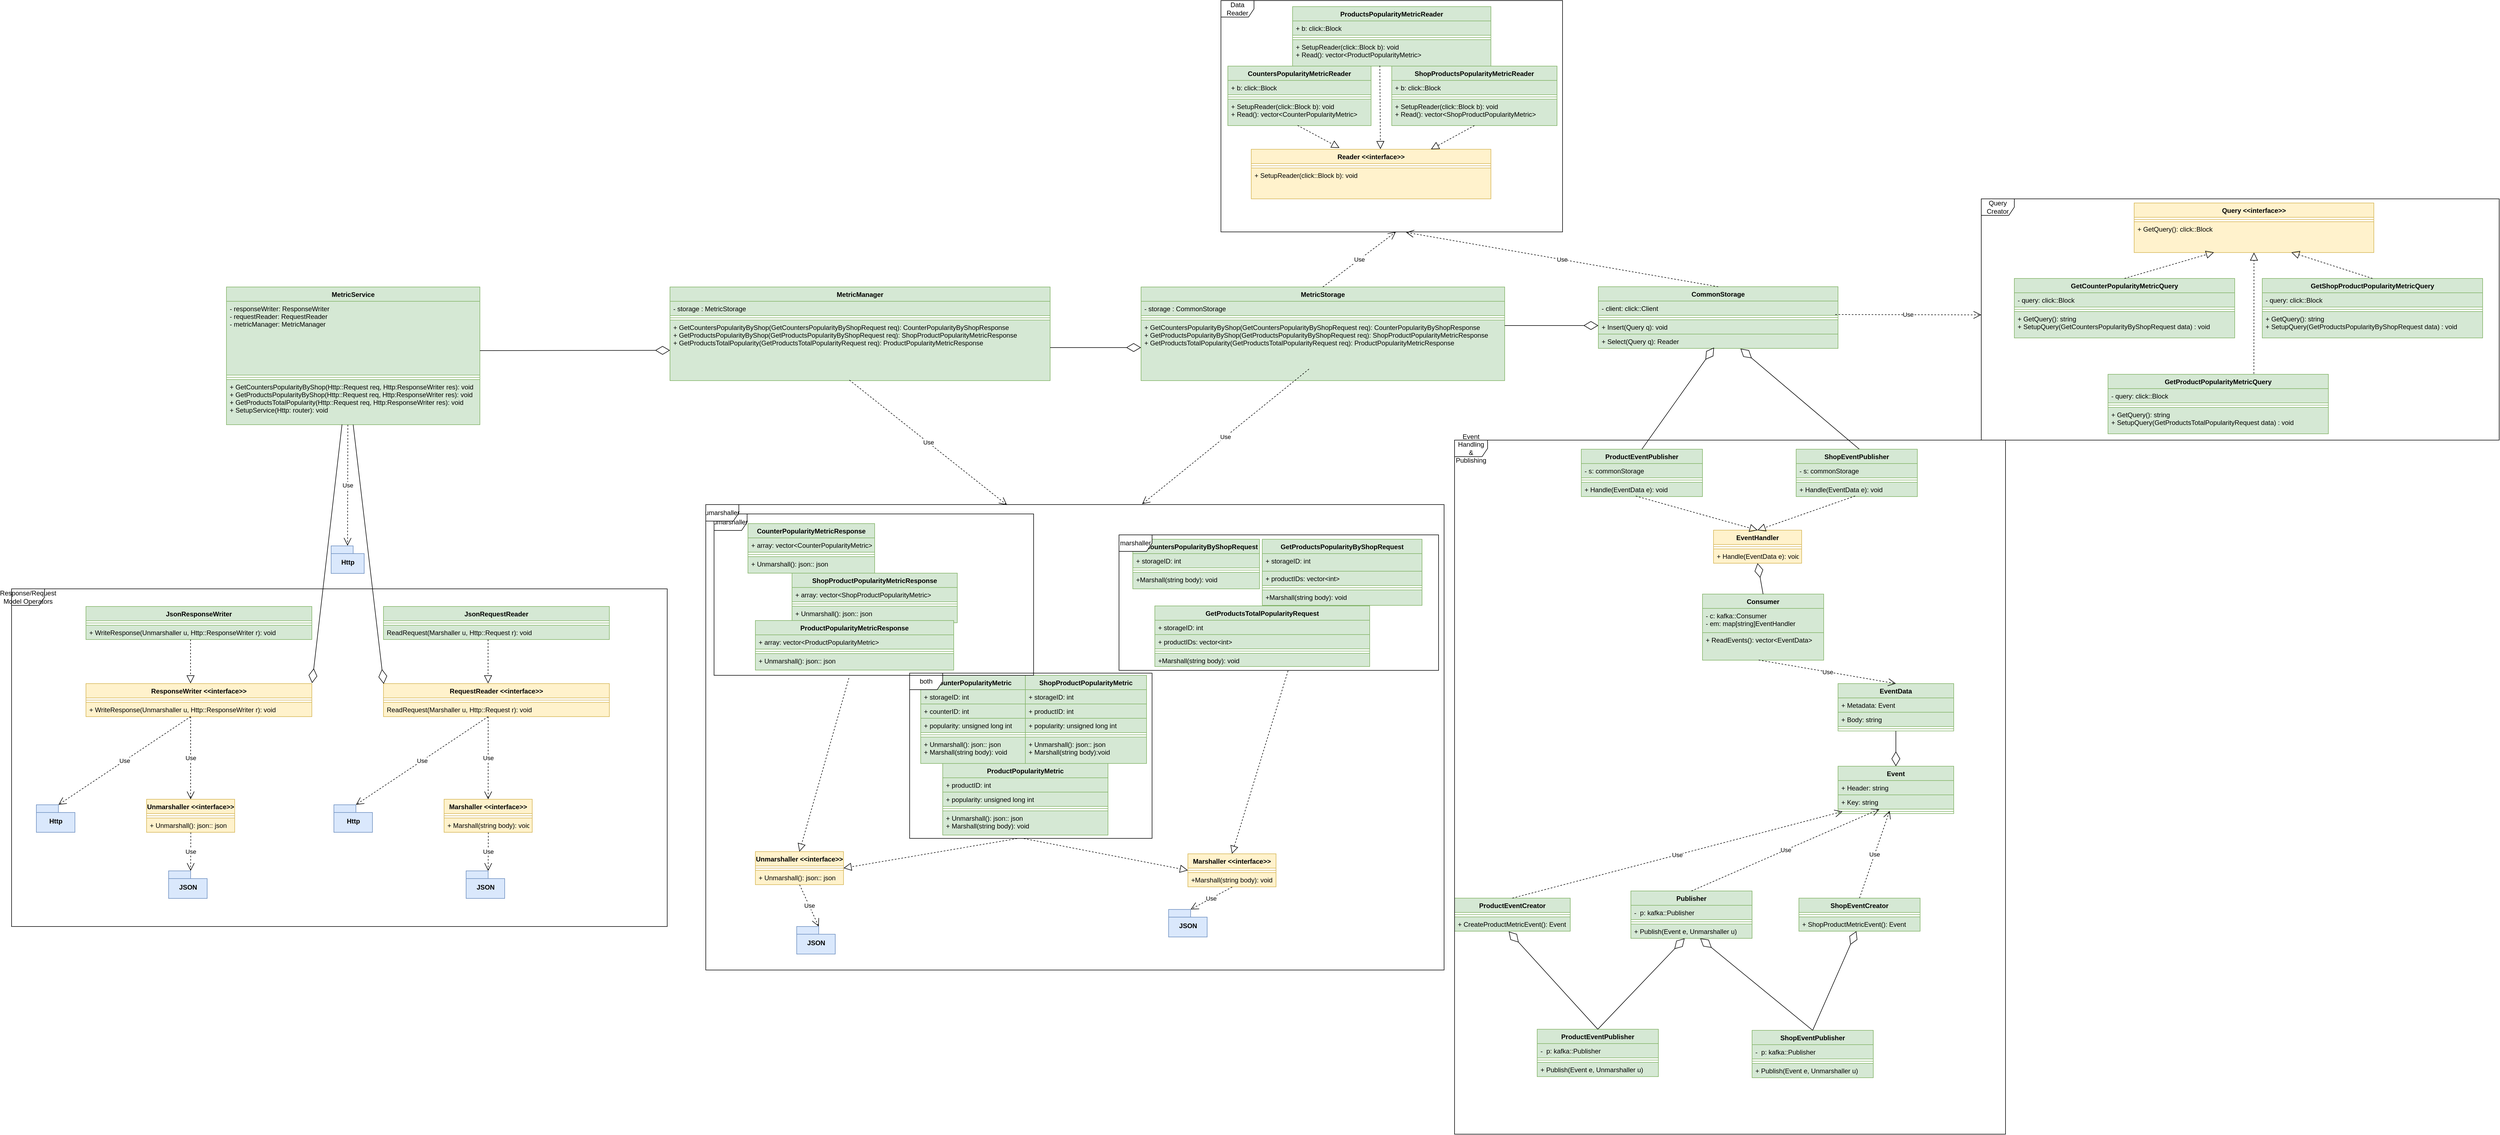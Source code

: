 <mxfile version="12.3.2" type="device" pages="1"><diagram id="oIu-aMADZmYekEFbu6Wo" name="Page-1"><mxGraphModel dx="3100" dy="2460" grid="1" gridSize="10" guides="1" tooltips="1" connect="1" arrows="1" fold="1" page="1" pageScale="1" pageWidth="850" pageHeight="1100" math="0" shadow="0"><root><mxCell id="0"/><mxCell id="1" parent="0"/><mxCell id="h55TAwdFJ-vZ4sgAinS0-2" value="ResponseWriter &lt;&lt;interface&gt;&gt;" style="swimlane;fontStyle=1;align=center;verticalAlign=top;childLayout=stackLayout;horizontal=1;startSize=26;horizontalStack=0;resizeParent=1;resizeParentMax=0;resizeLast=0;collapsible=1;marginBottom=0;fillColor=#fff2cc;strokeColor=#d6b656;" parent="1" vertex="1"><mxGeometry x="135" y="170" width="410" height="60" as="geometry"/></mxCell><mxCell id="h55TAwdFJ-vZ4sgAinS0-4" value="" style="line;strokeWidth=1;fillColor=#fff2cc;align=left;verticalAlign=middle;spacingTop=-1;spacingLeft=3;spacingRight=3;rotatable=0;labelPosition=right;points=[];portConstraint=eastwest;strokeColor=#d6b656;" parent="h55TAwdFJ-vZ4sgAinS0-2" vertex="1"><mxGeometry y="26" width="410" height="8" as="geometry"/></mxCell><mxCell id="h55TAwdFJ-vZ4sgAinS0-5" value="+ WriteResponse(Unmarshaller u, Http::ResponseWriter r): void" style="text;strokeColor=#d6b656;fillColor=#fff2cc;align=left;verticalAlign=top;spacingLeft=4;spacingRight=4;overflow=hidden;rotatable=0;points=[[0,0.5],[1,0.5]];portConstraint=eastwest;" parent="h55TAwdFJ-vZ4sgAinS0-2" vertex="1"><mxGeometry y="34" width="410" height="26" as="geometry"/></mxCell><mxCell id="h55TAwdFJ-vZ4sgAinS0-7" value="Use" style="endArrow=open;endSize=12;dashed=1;html=1;entryX=0.5;entryY=0;entryDx=0;entryDy=0;" parent="1" target="h55TAwdFJ-vZ4sgAinS0-10" edge="1"><mxGeometry width="160" relative="1" as="geometry"><mxPoint x="325" y="230" as="sourcePoint"/><mxPoint x="705" y="400" as="targetPoint"/><Array as="points"><mxPoint x="325" y="230"/></Array></mxGeometry></mxCell><mxCell id="h55TAwdFJ-vZ4sgAinS0-8" value="Use" style="endArrow=open;endSize=12;dashed=1;html=1;entryX=0;entryY=0;entryDx=40;entryDy=0;entryPerimeter=0;" parent="1" target="h55TAwdFJ-vZ4sgAinS0-9" edge="1"><mxGeometry width="160" relative="1" as="geometry"><mxPoint x="325" y="230" as="sourcePoint"/><mxPoint x="5" y="400" as="targetPoint"/><Array as="points"><mxPoint x="325" y="230"/></Array></mxGeometry></mxCell><mxCell id="h55TAwdFJ-vZ4sgAinS0-9" value="Http" style="shape=folder;fontStyle=1;spacingTop=10;tabWidth=40;tabHeight=14;tabPosition=left;html=1;fillColor=#dae8fc;strokeColor=#6c8ebf;" parent="1" vertex="1"><mxGeometry x="45" y="390" width="70" height="50" as="geometry"/></mxCell><mxCell id="h55TAwdFJ-vZ4sgAinS0-10" value="Unmarshaller &lt;&lt;interface&gt;&gt;" style="swimlane;fontStyle=1;align=center;verticalAlign=top;childLayout=stackLayout;horizontal=1;startSize=26;horizontalStack=0;resizeParent=1;resizeParentMax=0;resizeLast=0;collapsible=1;marginBottom=0;fillColor=#fff2cc;strokeColor=#d6b656;" parent="1" vertex="1"><mxGeometry x="245" y="380" width="160" height="60" as="geometry"/></mxCell><mxCell id="h55TAwdFJ-vZ4sgAinS0-12" value="" style="line;strokeWidth=1;fillColor=#fff2cc;align=left;verticalAlign=middle;spacingTop=-1;spacingLeft=3;spacingRight=3;rotatable=0;labelPosition=right;points=[];portConstraint=eastwest;strokeColor=#d6b656;" parent="h55TAwdFJ-vZ4sgAinS0-10" vertex="1"><mxGeometry y="26" width="160" height="8" as="geometry"/></mxCell><mxCell id="h55TAwdFJ-vZ4sgAinS0-13" value="+ Unmarshall(): json:: json" style="text;strokeColor=#d6b656;fillColor=#fff2cc;align=left;verticalAlign=top;spacingLeft=4;spacingRight=4;overflow=hidden;rotatable=0;points=[[0,0.5],[1,0.5]];portConstraint=eastwest;" parent="h55TAwdFJ-vZ4sgAinS0-10" vertex="1"><mxGeometry y="34" width="160" height="26" as="geometry"/></mxCell><mxCell id="h55TAwdFJ-vZ4sgAinS0-14" value="Use" style="endArrow=open;endSize=12;dashed=1;html=1;exitX=0.502;exitY=1.013;exitDx=0;exitDy=0;exitPerimeter=0;entryX=0;entryY=0;entryDx=40;entryDy=0;entryPerimeter=0;" parent="1" source="h55TAwdFJ-vZ4sgAinS0-13" target="h55TAwdFJ-vZ4sgAinS0-15" edge="1"><mxGeometry width="160" relative="1" as="geometry"><mxPoint x="284.83" y="430.136" as="sourcePoint"/><mxPoint x="285" y="510" as="targetPoint"/></mxGeometry></mxCell><mxCell id="h55TAwdFJ-vZ4sgAinS0-15" value="JSON" style="shape=folder;fontStyle=1;spacingTop=10;tabWidth=40;tabHeight=14;tabPosition=left;html=1;fillColor=#dae8fc;strokeColor=#6c8ebf;" parent="1" vertex="1"><mxGeometry x="285" y="510" width="70" height="50" as="geometry"/></mxCell><mxCell id="h55TAwdFJ-vZ4sgAinS0-16" value="JsonResponseWriter" style="swimlane;fontStyle=1;align=center;verticalAlign=top;childLayout=stackLayout;horizontal=1;startSize=26;horizontalStack=0;resizeParent=1;resizeParentMax=0;resizeLast=0;collapsible=1;marginBottom=0;fillColor=#d5e8d4;strokeColor=#82b366;" parent="1" vertex="1"><mxGeometry x="135" y="30" width="410" height="60" as="geometry"/></mxCell><mxCell id="h55TAwdFJ-vZ4sgAinS0-18" value="" style="line;strokeWidth=1;fillColor=#d5e8d4;align=left;verticalAlign=middle;spacingTop=-1;spacingLeft=3;spacingRight=3;rotatable=0;labelPosition=right;points=[];portConstraint=eastwest;strokeColor=#82b366;" parent="h55TAwdFJ-vZ4sgAinS0-16" vertex="1"><mxGeometry y="26" width="410" height="8" as="geometry"/></mxCell><mxCell id="h55TAwdFJ-vZ4sgAinS0-19" value="+ WriteResponse(Unmarshaller u, Http::ResponseWriter r): void" style="text;strokeColor=#82b366;fillColor=#d5e8d4;align=left;verticalAlign=top;spacingLeft=4;spacingRight=4;overflow=hidden;rotatable=0;points=[[0,0.5],[1,0.5]];portConstraint=eastwest;" parent="h55TAwdFJ-vZ4sgAinS0-16" vertex="1"><mxGeometry y="34" width="410" height="26" as="geometry"/></mxCell><mxCell id="h55TAwdFJ-vZ4sgAinS0-21" value="" style="endArrow=block;dashed=1;endFill=0;endSize=12;html=1;exitX=0.463;exitY=0.998;exitDx=0;exitDy=0;exitPerimeter=0;entryX=0.463;entryY=-0.007;entryDx=0;entryDy=0;entryPerimeter=0;" parent="1" source="h55TAwdFJ-vZ4sgAinS0-19" target="h55TAwdFJ-vZ4sgAinS0-2" edge="1"><mxGeometry width="160" relative="1" as="geometry"><mxPoint x="260" y="100" as="sourcePoint"/><mxPoint x="420" y="100" as="targetPoint"/></mxGeometry></mxCell><mxCell id="h55TAwdFJ-vZ4sgAinS0-22" value="RequestReader &lt;&lt;interface&gt;&gt;" style="swimlane;fontStyle=1;align=center;verticalAlign=top;childLayout=stackLayout;horizontal=1;startSize=26;horizontalStack=0;resizeParent=1;resizeParentMax=0;resizeLast=0;collapsible=1;marginBottom=0;fillColor=#fff2cc;strokeColor=#d6b656;" parent="1" vertex="1"><mxGeometry x="675" y="170" width="410" height="60" as="geometry"/></mxCell><mxCell id="h55TAwdFJ-vZ4sgAinS0-23" value="" style="line;strokeWidth=1;fillColor=#fff2cc;align=left;verticalAlign=middle;spacingTop=-1;spacingLeft=3;spacingRight=3;rotatable=0;labelPosition=right;points=[];portConstraint=eastwest;strokeColor=#d6b656;" parent="h55TAwdFJ-vZ4sgAinS0-22" vertex="1"><mxGeometry y="26" width="410" height="8" as="geometry"/></mxCell><mxCell id="h55TAwdFJ-vZ4sgAinS0-24" value="ReadRequest(Marshaller u, Http::Request r): void" style="text;strokeColor=#d6b656;fillColor=#fff2cc;align=left;verticalAlign=top;spacingLeft=4;spacingRight=4;overflow=hidden;rotatable=0;points=[[0,0.5],[1,0.5]];portConstraint=eastwest;" parent="h55TAwdFJ-vZ4sgAinS0-22" vertex="1"><mxGeometry y="34" width="410" height="26" as="geometry"/></mxCell><mxCell id="h55TAwdFJ-vZ4sgAinS0-25" value="Use" style="endArrow=open;endSize=12;dashed=1;html=1;entryX=0.5;entryY=0;entryDx=0;entryDy=0;" parent="1" target="h55TAwdFJ-vZ4sgAinS0-28" edge="1"><mxGeometry width="160" relative="1" as="geometry"><mxPoint x="865" y="230.0" as="sourcePoint"/><mxPoint x="1245" y="400" as="targetPoint"/><Array as="points"><mxPoint x="865" y="230"/></Array></mxGeometry></mxCell><mxCell id="h55TAwdFJ-vZ4sgAinS0-26" value="Use" style="endArrow=open;endSize=12;dashed=1;html=1;entryX=0;entryY=0;entryDx=40;entryDy=0;entryPerimeter=0;" parent="1" target="h55TAwdFJ-vZ4sgAinS0-27" edge="1"><mxGeometry width="160" relative="1" as="geometry"><mxPoint x="865" y="230.0" as="sourcePoint"/><mxPoint x="545" y="400" as="targetPoint"/><Array as="points"><mxPoint x="865" y="230"/></Array></mxGeometry></mxCell><mxCell id="h55TAwdFJ-vZ4sgAinS0-27" value="Http" style="shape=folder;fontStyle=1;spacingTop=10;tabWidth=40;tabHeight=14;tabPosition=left;html=1;fillColor=#dae8fc;strokeColor=#6c8ebf;" parent="1" vertex="1"><mxGeometry x="585" y="390" width="70" height="50" as="geometry"/></mxCell><mxCell id="h55TAwdFJ-vZ4sgAinS0-28" value="Marshaller &lt;&lt;interface&gt;&gt;" style="swimlane;fontStyle=1;align=center;verticalAlign=top;childLayout=stackLayout;horizontal=1;startSize=26;horizontalStack=0;resizeParent=1;resizeParentMax=0;resizeLast=0;collapsible=1;marginBottom=0;fillColor=#fff2cc;strokeColor=#d6b656;" parent="1" vertex="1"><mxGeometry x="785" y="380" width="160" height="60" as="geometry"/></mxCell><mxCell id="h55TAwdFJ-vZ4sgAinS0-29" value="" style="line;strokeWidth=1;fillColor=#fff2cc;align=left;verticalAlign=middle;spacingTop=-1;spacingLeft=3;spacingRight=3;rotatable=0;labelPosition=right;points=[];portConstraint=eastwest;strokeColor=#d6b656;" parent="h55TAwdFJ-vZ4sgAinS0-28" vertex="1"><mxGeometry y="26" width="160" height="8" as="geometry"/></mxCell><mxCell id="h55TAwdFJ-vZ4sgAinS0-30" value="+ Marshall(string body): void" style="text;strokeColor=#d6b656;fillColor=#fff2cc;align=left;verticalAlign=top;spacingLeft=4;spacingRight=4;overflow=hidden;rotatable=0;points=[[0,0.5],[1,0.5]];portConstraint=eastwest;" parent="h55TAwdFJ-vZ4sgAinS0-28" vertex="1"><mxGeometry y="34" width="160" height="26" as="geometry"/></mxCell><mxCell id="h55TAwdFJ-vZ4sgAinS0-31" value="Use" style="endArrow=open;endSize=12;dashed=1;html=1;exitX=0.502;exitY=1.013;exitDx=0;exitDy=0;exitPerimeter=0;entryX=0;entryY=0;entryDx=40;entryDy=0;entryPerimeter=0;" parent="1" source="h55TAwdFJ-vZ4sgAinS0-30" target="h55TAwdFJ-vZ4sgAinS0-32" edge="1"><mxGeometry width="160" relative="1" as="geometry"><mxPoint x="824.83" y="430.136" as="sourcePoint"/><mxPoint x="825" y="510" as="targetPoint"/></mxGeometry></mxCell><mxCell id="h55TAwdFJ-vZ4sgAinS0-32" value="JSON" style="shape=folder;fontStyle=1;spacingTop=10;tabWidth=40;tabHeight=14;tabPosition=left;html=1;fillColor=#dae8fc;strokeColor=#6c8ebf;" parent="1" vertex="1"><mxGeometry x="825" y="510" width="70" height="50" as="geometry"/></mxCell><mxCell id="h55TAwdFJ-vZ4sgAinS0-33" value="JsonRequestReader" style="swimlane;fontStyle=1;align=center;verticalAlign=top;childLayout=stackLayout;horizontal=1;startSize=26;horizontalStack=0;resizeParent=1;resizeParentMax=0;resizeLast=0;collapsible=1;marginBottom=0;fillColor=#d5e8d4;strokeColor=#82b366;" parent="1" vertex="1"><mxGeometry x="675" y="30" width="410" height="60" as="geometry"/></mxCell><mxCell id="h55TAwdFJ-vZ4sgAinS0-34" value="" style="line;strokeWidth=1;fillColor=#d5e8d4;align=left;verticalAlign=middle;spacingTop=-1;spacingLeft=3;spacingRight=3;rotatable=0;labelPosition=right;points=[];portConstraint=eastwest;strokeColor=#82b366;" parent="h55TAwdFJ-vZ4sgAinS0-33" vertex="1"><mxGeometry y="26" width="410" height="8" as="geometry"/></mxCell><mxCell id="h55TAwdFJ-vZ4sgAinS0-35" value="ReadRequest(Marshaller u, Http::Request r): void" style="text;strokeColor=#82b366;fillColor=#d5e8d4;align=left;verticalAlign=top;spacingLeft=4;spacingRight=4;overflow=hidden;rotatable=0;points=[[0,0.5],[1,0.5]];portConstraint=eastwest;" parent="h55TAwdFJ-vZ4sgAinS0-33" vertex="1"><mxGeometry y="34" width="410" height="26" as="geometry"/></mxCell><mxCell id="h55TAwdFJ-vZ4sgAinS0-36" value="" style="endArrow=block;dashed=1;endFill=0;endSize=12;html=1;exitX=0.463;exitY=0.998;exitDx=0;exitDy=0;exitPerimeter=0;entryX=0.463;entryY=-0.007;entryDx=0;entryDy=0;entryPerimeter=0;" parent="1" source="h55TAwdFJ-vZ4sgAinS0-35" target="h55TAwdFJ-vZ4sgAinS0-22" edge="1"><mxGeometry width="160" relative="1" as="geometry"><mxPoint x="800" y="100" as="sourcePoint"/><mxPoint x="960" y="100" as="targetPoint"/></mxGeometry></mxCell><mxCell id="h55TAwdFJ-vZ4sgAinS0-37" value="Response/Request&lt;br&gt;Model Operators&lt;br&gt;" style="shape=umlFrame;whiteSpace=wrap;html=1;" parent="1" vertex="1"><mxGeometry y="-2" width="1190" height="613" as="geometry"/></mxCell><mxCell id="h55TAwdFJ-vZ4sgAinS0-56" value="Unmarshaller &lt;&lt;interface&gt;&gt;" style="swimlane;fontStyle=1;align=center;verticalAlign=top;childLayout=stackLayout;horizontal=1;startSize=26;horizontalStack=0;resizeParent=1;resizeParentMax=0;resizeLast=0;collapsible=1;marginBottom=0;fillColor=#fff2cc;strokeColor=#d6b656;" parent="1" vertex="1"><mxGeometry x="1350" y="475" width="160" height="60" as="geometry"/></mxCell><mxCell id="h55TAwdFJ-vZ4sgAinS0-57" value="" style="line;strokeWidth=1;fillColor=#fff2cc;align=left;verticalAlign=middle;spacingTop=-1;spacingLeft=3;spacingRight=3;rotatable=0;labelPosition=right;points=[];portConstraint=eastwest;strokeColor=#d6b656;" parent="h55TAwdFJ-vZ4sgAinS0-56" vertex="1"><mxGeometry y="26" width="160" height="8" as="geometry"/></mxCell><mxCell id="h55TAwdFJ-vZ4sgAinS0-58" value="+ Unmarshall(): json:: json" style="text;strokeColor=#d6b656;fillColor=#fff2cc;align=left;verticalAlign=top;spacingLeft=4;spacingRight=4;overflow=hidden;rotatable=0;points=[[0,0.5],[1,0.5]];portConstraint=eastwest;" parent="h55TAwdFJ-vZ4sgAinS0-56" vertex="1"><mxGeometry y="34" width="160" height="26" as="geometry"/></mxCell><mxCell id="h55TAwdFJ-vZ4sgAinS0-59" value="Use" style="endArrow=open;endSize=12;dashed=1;html=1;exitX=0.502;exitY=1.013;exitDx=0;exitDy=0;exitPerimeter=0;entryX=0;entryY=0;entryDx=40;entryDy=0;entryPerimeter=0;" parent="1" source="h55TAwdFJ-vZ4sgAinS0-58" target="h55TAwdFJ-vZ4sgAinS0-60" edge="1"><mxGeometry width="160" relative="1" as="geometry"><mxPoint x="1549.83" y="500.136" as="sourcePoint"/><mxPoint x="1550" y="580" as="targetPoint"/></mxGeometry></mxCell><mxCell id="h55TAwdFJ-vZ4sgAinS0-60" value="JSON" style="shape=folder;fontStyle=1;spacingTop=10;tabWidth=40;tabHeight=14;tabPosition=left;html=1;fillColor=#dae8fc;strokeColor=#6c8ebf;" parent="1" vertex="1"><mxGeometry x="1425" y="611" width="70" height="50" as="geometry"/></mxCell><mxCell id="h55TAwdFJ-vZ4sgAinS0-62" value="Marshaller &lt;&lt;interface&gt;&gt;" style="swimlane;fontStyle=1;align=center;verticalAlign=top;childLayout=stackLayout;horizontal=1;startSize=26;horizontalStack=0;resizeParent=1;resizeParentMax=0;resizeLast=0;collapsible=1;marginBottom=0;fillColor=#fff2cc;strokeColor=#d6b656;" parent="1" vertex="1"><mxGeometry x="2135" y="479" width="160" height="60" as="geometry"/></mxCell><mxCell id="h55TAwdFJ-vZ4sgAinS0-63" value="" style="line;strokeWidth=1;fillColor=#fff2cc;align=left;verticalAlign=middle;spacingTop=-1;spacingLeft=3;spacingRight=3;rotatable=0;labelPosition=right;points=[];portConstraint=eastwest;strokeColor=#d6b656;" parent="h55TAwdFJ-vZ4sgAinS0-62" vertex="1"><mxGeometry y="26" width="160" height="8" as="geometry"/></mxCell><mxCell id="h55TAwdFJ-vZ4sgAinS0-64" value="+Marshall(string body): void " style="text;strokeColor=#d6b656;fillColor=#fff2cc;align=left;verticalAlign=top;spacingLeft=4;spacingRight=4;overflow=hidden;rotatable=0;points=[[0,0.5],[1,0.5]];portConstraint=eastwest;" parent="h55TAwdFJ-vZ4sgAinS0-62" vertex="1"><mxGeometry y="34" width="160" height="26" as="geometry"/></mxCell><mxCell id="h55TAwdFJ-vZ4sgAinS0-65" value="Use" style="endArrow=open;endSize=12;dashed=1;html=1;exitX=0.502;exitY=1.013;exitDx=0;exitDy=0;exitPerimeter=0;entryX=0;entryY=0;entryDx=40;entryDy=0;entryPerimeter=0;" parent="1" source="h55TAwdFJ-vZ4sgAinS0-64" target="h55TAwdFJ-vZ4sgAinS0-66" edge="1"><mxGeometry width="160" relative="1" as="geometry"><mxPoint x="2089.83" y="500.136" as="sourcePoint"/><mxPoint x="2090" y="580" as="targetPoint"/></mxGeometry></mxCell><mxCell id="h55TAwdFJ-vZ4sgAinS0-66" value="JSON" style="shape=folder;fontStyle=1;spacingTop=10;tabWidth=40;tabHeight=14;tabPosition=left;html=1;fillColor=#dae8fc;strokeColor=#6c8ebf;" parent="1" vertex="1"><mxGeometry x="2100" y="580" width="70" height="50" as="geometry"/></mxCell><mxCell id="h55TAwdFJ-vZ4sgAinS0-77" value="CounterPopularityMetric" style="swimlane;fontStyle=1;align=center;verticalAlign=top;childLayout=stackLayout;horizontal=1;startSize=26;horizontalStack=0;resizeParent=1;resizeParentMax=0;resizeLast=0;collapsible=1;marginBottom=0;fillColor=#d5e8d4;strokeColor=#82b366;" parent="1" vertex="1"><mxGeometry x="1650" y="155" width="190" height="160" as="geometry"/></mxCell><mxCell id="h55TAwdFJ-vZ4sgAinS0-81" value="+ storageID: int&#10;" style="text;strokeColor=#82b366;fillColor=#d5e8d4;align=left;verticalAlign=top;spacingLeft=4;spacingRight=4;overflow=hidden;rotatable=0;points=[[0,0.5],[1,0.5]];portConstraint=eastwest;" parent="h55TAwdFJ-vZ4sgAinS0-77" vertex="1"><mxGeometry y="26" width="190" height="26" as="geometry"/></mxCell><mxCell id="h55TAwdFJ-vZ4sgAinS0-82" value="+ counterID: int&#10;" style="text;strokeColor=#82b366;fillColor=#d5e8d4;align=left;verticalAlign=top;spacingLeft=4;spacingRight=4;overflow=hidden;rotatable=0;points=[[0,0.5],[1,0.5]];portConstraint=eastwest;" parent="h55TAwdFJ-vZ4sgAinS0-77" vertex="1"><mxGeometry y="52" width="190" height="26" as="geometry"/></mxCell><mxCell id="h55TAwdFJ-vZ4sgAinS0-78" value="+ popularity: unsigned long int" style="text;strokeColor=#82b366;fillColor=#d5e8d4;align=left;verticalAlign=top;spacingLeft=4;spacingRight=4;overflow=hidden;rotatable=0;points=[[0,0.5],[1,0.5]];portConstraint=eastwest;" parent="h55TAwdFJ-vZ4sgAinS0-77" vertex="1"><mxGeometry y="78" width="190" height="26" as="geometry"/></mxCell><mxCell id="h55TAwdFJ-vZ4sgAinS0-79" value="" style="line;strokeWidth=1;fillColor=#d5e8d4;align=left;verticalAlign=middle;spacingTop=-1;spacingLeft=3;spacingRight=3;rotatable=0;labelPosition=right;points=[];portConstraint=eastwest;strokeColor=#82b366;" parent="h55TAwdFJ-vZ4sgAinS0-77" vertex="1"><mxGeometry y="104" width="190" height="8" as="geometry"/></mxCell><mxCell id="h55TAwdFJ-vZ4sgAinS0-80" value="+ Unmarshall(): json:: json&#10;+ Marshall(string body): void &#10;" style="text;strokeColor=#82b366;fillColor=#d5e8d4;align=left;verticalAlign=top;spacingLeft=4;spacingRight=4;overflow=hidden;rotatable=0;points=[[0,0.5],[1,0.5]];portConstraint=eastwest;" parent="h55TAwdFJ-vZ4sgAinS0-77" vertex="1"><mxGeometry y="112" width="190" height="48" as="geometry"/></mxCell><mxCell id="h55TAwdFJ-vZ4sgAinS0-83" value="ShopProductPopularityMetric" style="swimlane;fontStyle=1;align=center;verticalAlign=top;childLayout=stackLayout;horizontal=1;startSize=26;horizontalStack=0;resizeParent=1;resizeParentMax=0;resizeLast=0;collapsible=1;marginBottom=0;fillColor=#d5e8d4;strokeColor=#82b366;" parent="1" vertex="1"><mxGeometry x="1840" y="155" width="220" height="160" as="geometry"/></mxCell><mxCell id="h55TAwdFJ-vZ4sgAinS0-84" value="+ storageID: int&#10;" style="text;strokeColor=#82b366;fillColor=#d5e8d4;align=left;verticalAlign=top;spacingLeft=4;spacingRight=4;overflow=hidden;rotatable=0;points=[[0,0.5],[1,0.5]];portConstraint=eastwest;" parent="h55TAwdFJ-vZ4sgAinS0-83" vertex="1"><mxGeometry y="26" width="220" height="26" as="geometry"/></mxCell><mxCell id="h55TAwdFJ-vZ4sgAinS0-85" value="+ productID: int&#10;" style="text;strokeColor=#82b366;fillColor=#d5e8d4;align=left;verticalAlign=top;spacingLeft=4;spacingRight=4;overflow=hidden;rotatable=0;points=[[0,0.5],[1,0.5]];portConstraint=eastwest;" parent="h55TAwdFJ-vZ4sgAinS0-83" vertex="1"><mxGeometry y="52" width="220" height="26" as="geometry"/></mxCell><mxCell id="h55TAwdFJ-vZ4sgAinS0-86" value="+ popularity: unsigned long int" style="text;strokeColor=#82b366;fillColor=#d5e8d4;align=left;verticalAlign=top;spacingLeft=4;spacingRight=4;overflow=hidden;rotatable=0;points=[[0,0.5],[1,0.5]];portConstraint=eastwest;" parent="h55TAwdFJ-vZ4sgAinS0-83" vertex="1"><mxGeometry y="78" width="220" height="26" as="geometry"/></mxCell><mxCell id="h55TAwdFJ-vZ4sgAinS0-87" value="" style="line;strokeWidth=1;fillColor=#d5e8d4;align=left;verticalAlign=middle;spacingTop=-1;spacingLeft=3;spacingRight=3;rotatable=0;labelPosition=right;points=[];portConstraint=eastwest;strokeColor=#82b366;" parent="h55TAwdFJ-vZ4sgAinS0-83" vertex="1"><mxGeometry y="104" width="220" height="8" as="geometry"/></mxCell><mxCell id="h55TAwdFJ-vZ4sgAinS0-88" value="+ Unmarshall(): json:: json&#10;+ Marshall(string body):void &#10;" style="text;strokeColor=#82b366;fillColor=#d5e8d4;align=left;verticalAlign=top;spacingLeft=4;spacingRight=4;overflow=hidden;rotatable=0;points=[[0,0.5],[1,0.5]];portConstraint=eastwest;" parent="h55TAwdFJ-vZ4sgAinS0-83" vertex="1"><mxGeometry y="112" width="220" height="48" as="geometry"/></mxCell><mxCell id="h55TAwdFJ-vZ4sgAinS0-89" value="ProductPopularityMetric" style="swimlane;fontStyle=1;align=center;verticalAlign=top;childLayout=stackLayout;horizontal=1;startSize=26;horizontalStack=0;resizeParent=1;resizeParentMax=0;resizeLast=0;collapsible=1;marginBottom=0;fillColor=#d5e8d4;strokeColor=#82b366;" parent="1" vertex="1"><mxGeometry x="1690" y="315" width="300" height="130" as="geometry"/></mxCell><mxCell id="h55TAwdFJ-vZ4sgAinS0-91" value="+ productID: int&#10;" style="text;strokeColor=#82b366;fillColor=#d5e8d4;align=left;verticalAlign=top;spacingLeft=4;spacingRight=4;overflow=hidden;rotatable=0;points=[[0,0.5],[1,0.5]];portConstraint=eastwest;" parent="h55TAwdFJ-vZ4sgAinS0-89" vertex="1"><mxGeometry y="26" width="300" height="26" as="geometry"/></mxCell><mxCell id="h55TAwdFJ-vZ4sgAinS0-92" value="+ popularity: unsigned long int" style="text;strokeColor=#82b366;fillColor=#d5e8d4;align=left;verticalAlign=top;spacingLeft=4;spacingRight=4;overflow=hidden;rotatable=0;points=[[0,0.5],[1,0.5]];portConstraint=eastwest;" parent="h55TAwdFJ-vZ4sgAinS0-89" vertex="1"><mxGeometry y="52" width="300" height="26" as="geometry"/></mxCell><mxCell id="h55TAwdFJ-vZ4sgAinS0-93" value="" style="line;strokeWidth=1;fillColor=#d5e8d4;align=left;verticalAlign=middle;spacingTop=-1;spacingLeft=3;spacingRight=3;rotatable=0;labelPosition=right;points=[];portConstraint=eastwest;strokeColor=#82b366;" parent="h55TAwdFJ-vZ4sgAinS0-89" vertex="1"><mxGeometry y="78" width="300" height="8" as="geometry"/></mxCell><mxCell id="h55TAwdFJ-vZ4sgAinS0-94" value="+ Unmarshall(): json:: json&#10;+ Marshall(string body): void&#10;" style="text;strokeColor=#82b366;fillColor=#d5e8d4;align=left;verticalAlign=top;spacingLeft=4;spacingRight=4;overflow=hidden;rotatable=0;points=[[0,0.5],[1,0.5]];portConstraint=eastwest;" parent="h55TAwdFJ-vZ4sgAinS0-89" vertex="1"><mxGeometry y="86" width="300" height="44" as="geometry"/></mxCell><mxCell id="h55TAwdFJ-vZ4sgAinS0-95" value="CounterPopularityMetricResponse" style="swimlane;fontStyle=1;align=center;verticalAlign=top;childLayout=stackLayout;horizontal=1;startSize=26;horizontalStack=0;resizeParent=1;resizeParentMax=0;resizeLast=0;collapsible=1;marginBottom=0;fillColor=#d5e8d4;strokeColor=#82b366;" parent="1" vertex="1"><mxGeometry x="1336.5" y="-120.5" width="230" height="90" as="geometry"/></mxCell><mxCell id="h55TAwdFJ-vZ4sgAinS0-96" value="+ array: vector&lt;CounterPopularityMetric&gt;" style="text;strokeColor=#82b366;fillColor=#d5e8d4;align=left;verticalAlign=top;spacingLeft=4;spacingRight=4;overflow=hidden;rotatable=0;points=[[0,0.5],[1,0.5]];portConstraint=eastwest;" parent="h55TAwdFJ-vZ4sgAinS0-95" vertex="1"><mxGeometry y="26" width="230" height="26" as="geometry"/></mxCell><mxCell id="h55TAwdFJ-vZ4sgAinS0-99" value="" style="line;strokeWidth=1;fillColor=#d5e8d4;align=left;verticalAlign=middle;spacingTop=-1;spacingLeft=3;spacingRight=3;rotatable=0;labelPosition=right;points=[];portConstraint=eastwest;strokeColor=#82b366;" parent="h55TAwdFJ-vZ4sgAinS0-95" vertex="1"><mxGeometry y="52" width="230" height="8" as="geometry"/></mxCell><mxCell id="h55TAwdFJ-vZ4sgAinS0-100" value="+ Unmarshall(): json:: json" style="text;strokeColor=#82b366;fillColor=#d5e8d4;align=left;verticalAlign=top;spacingLeft=4;spacingRight=4;overflow=hidden;rotatable=0;points=[[0,0.5],[1,0.5]];portConstraint=eastwest;" parent="h55TAwdFJ-vZ4sgAinS0-95" vertex="1"><mxGeometry y="60" width="230" height="30" as="geometry"/></mxCell><mxCell id="h55TAwdFJ-vZ4sgAinS0-101" value="ShopProductPopularityMetricResponse" style="swimlane;fontStyle=1;align=center;verticalAlign=top;childLayout=stackLayout;horizontal=1;startSize=26;horizontalStack=0;resizeParent=1;resizeParentMax=0;resizeLast=0;collapsible=1;marginBottom=0;fillColor=#d5e8d4;strokeColor=#82b366;" parent="1" vertex="1"><mxGeometry x="1416.5" y="-30.5" width="300" height="90" as="geometry"/></mxCell><mxCell id="h55TAwdFJ-vZ4sgAinS0-102" value="+ array: vector&lt;ShopProductPopularityMetric&gt;" style="text;strokeColor=#82b366;fillColor=#d5e8d4;align=left;verticalAlign=top;spacingLeft=4;spacingRight=4;overflow=hidden;rotatable=0;points=[[0,0.5],[1,0.5]];portConstraint=eastwest;" parent="h55TAwdFJ-vZ4sgAinS0-101" vertex="1"><mxGeometry y="26" width="300" height="26" as="geometry"/></mxCell><mxCell id="h55TAwdFJ-vZ4sgAinS0-105" value="" style="line;strokeWidth=1;fillColor=#d5e8d4;align=left;verticalAlign=middle;spacingTop=-1;spacingLeft=3;spacingRight=3;rotatable=0;labelPosition=right;points=[];portConstraint=eastwest;strokeColor=#82b366;" parent="h55TAwdFJ-vZ4sgAinS0-101" vertex="1"><mxGeometry y="52" width="300" height="8" as="geometry"/></mxCell><mxCell id="h55TAwdFJ-vZ4sgAinS0-106" value="+ Unmarshall(): json:: json" style="text;strokeColor=#82b366;fillColor=#d5e8d4;align=left;verticalAlign=top;spacingLeft=4;spacingRight=4;overflow=hidden;rotatable=0;points=[[0,0.5],[1,0.5]];portConstraint=eastwest;" parent="h55TAwdFJ-vZ4sgAinS0-101" vertex="1"><mxGeometry y="60" width="300" height="30" as="geometry"/></mxCell><mxCell id="h55TAwdFJ-vZ4sgAinS0-107" value="ProductPopularityMetricResponse" style="swimlane;fontStyle=1;align=center;verticalAlign=top;childLayout=stackLayout;horizontal=1;startSize=26;horizontalStack=0;resizeParent=1;resizeParentMax=0;resizeLast=0;collapsible=1;marginBottom=0;fillColor=#d5e8d4;strokeColor=#82b366;" parent="1" vertex="1"><mxGeometry x="1350" y="55.5" width="360" height="90" as="geometry"/></mxCell><mxCell id="h55TAwdFJ-vZ4sgAinS0-108" value="+ array: vector&lt;ProductPopularityMetric&gt;" style="text;strokeColor=#82b366;fillColor=#d5e8d4;align=left;verticalAlign=top;spacingLeft=4;spacingRight=4;overflow=hidden;rotatable=0;points=[[0,0.5],[1,0.5]];portConstraint=eastwest;" parent="h55TAwdFJ-vZ4sgAinS0-107" vertex="1"><mxGeometry y="26" width="360" height="26" as="geometry"/></mxCell><mxCell id="h55TAwdFJ-vZ4sgAinS0-110" value="" style="line;strokeWidth=1;fillColor=#d5e8d4;align=left;verticalAlign=middle;spacingTop=-1;spacingLeft=3;spacingRight=3;rotatable=0;labelPosition=right;points=[];portConstraint=eastwest;strokeColor=#82b366;" parent="h55TAwdFJ-vZ4sgAinS0-107" vertex="1"><mxGeometry y="52" width="360" height="8" as="geometry"/></mxCell><mxCell id="h55TAwdFJ-vZ4sgAinS0-111" value="+ Unmarshall(): json:: json" style="text;strokeColor=#82b366;fillColor=#d5e8d4;align=left;verticalAlign=top;spacingLeft=4;spacingRight=4;overflow=hidden;rotatable=0;points=[[0,0.5],[1,0.5]];portConstraint=eastwest;" parent="h55TAwdFJ-vZ4sgAinS0-107" vertex="1"><mxGeometry y="60" width="360" height="30" as="geometry"/></mxCell><mxCell id="h55TAwdFJ-vZ4sgAinS0-132" value="MetricService" style="swimlane;fontStyle=1;align=center;verticalAlign=top;childLayout=stackLayout;horizontal=1;startSize=26;horizontalStack=0;resizeParent=1;resizeParentMax=0;resizeLast=0;collapsible=1;marginBottom=0;strokeColor=#82b366;fillColor=#d5e8d4;" parent="1" vertex="1"><mxGeometry x="390" y="-550" width="460" height="250" as="geometry"/></mxCell><mxCell id="h55TAwdFJ-vZ4sgAinS0-133" value="- responseWriter: ResponseWriter&#10;- requestReader: RequestReader&#10;- metricManager: MetricManager&#10;" style="text;strokeColor=#82b366;fillColor=#d5e8d4;align=left;verticalAlign=top;spacingLeft=4;spacingRight=4;overflow=hidden;rotatable=0;points=[[0,0.5],[1,0.5]];portConstraint=eastwest;" parent="h55TAwdFJ-vZ4sgAinS0-132" vertex="1"><mxGeometry y="26" width="460" height="134" as="geometry"/></mxCell><mxCell id="h55TAwdFJ-vZ4sgAinS0-134" value="" style="line;strokeWidth=1;fillColor=#d5e8d4;align=left;verticalAlign=middle;spacingTop=-1;spacingLeft=3;spacingRight=3;rotatable=0;labelPosition=right;points=[];portConstraint=eastwest;strokeColor=#82b366;" parent="h55TAwdFJ-vZ4sgAinS0-132" vertex="1"><mxGeometry y="160" width="460" height="8" as="geometry"/></mxCell><mxCell id="h55TAwdFJ-vZ4sgAinS0-135" value="+ GetCountersPopularityByShop(Http::Request req, Http:ResponseWriter res): void&#10;+ GetProductsPopularityByShop(Http::Request req, Http:ResponseWriter res): void&#10;+ GetProductsTotalPopularity(Http::Request req, Http:ResponseWriter res): void&#10;+ SetupService(Http: router): void" style="text;strokeColor=#82b366;fillColor=#d5e8d4;align=left;verticalAlign=top;spacingLeft=4;spacingRight=4;overflow=hidden;rotatable=0;points=[[0,0.5],[1,0.5]];portConstraint=eastwest;" parent="h55TAwdFJ-vZ4sgAinS0-132" vertex="1"><mxGeometry y="168" width="460" height="82" as="geometry"/></mxCell><mxCell id="h55TAwdFJ-vZ4sgAinS0-137" value="Http" style="shape=folder;fontStyle=1;spacingTop=10;tabWidth=40;tabHeight=14;tabPosition=left;html=1;fillColor=#dae8fc;strokeColor=#6c8ebf;" parent="1" vertex="1"><mxGeometry x="580" y="-80" width="60" height="50" as="geometry"/></mxCell><mxCell id="h55TAwdFJ-vZ4sgAinS0-139" value="Use" style="endArrow=open;endSize=12;dashed=1;html=1;exitX=0.479;exitY=1.003;exitDx=0;exitDy=0;exitPerimeter=0;entryX=0.497;entryY=-0.007;entryDx=0;entryDy=0;entryPerimeter=0;" parent="1" source="h55TAwdFJ-vZ4sgAinS0-135" target="h55TAwdFJ-vZ4sgAinS0-137" edge="1"><mxGeometry width="160" relative="1" as="geometry"><mxPoint x="530" y="-240" as="sourcePoint"/><mxPoint x="690" y="-240" as="targetPoint"/></mxGeometry></mxCell><mxCell id="h55TAwdFJ-vZ4sgAinS0-140" value="" style="endArrow=diamondThin;endFill=0;endSize=24;html=1;entryX=1.001;entryY=-0.015;entryDx=0;entryDy=0;entryPerimeter=0;exitX=0.456;exitY=0.995;exitDx=0;exitDy=0;exitPerimeter=0;" parent="1" source="h55TAwdFJ-vZ4sgAinS0-135" target="h55TAwdFJ-vZ4sgAinS0-2" edge="1"><mxGeometry width="160" relative="1" as="geometry"><mxPoint x="600" y="-299" as="sourcePoint"/><mxPoint x="460" y="-210" as="targetPoint"/></mxGeometry></mxCell><mxCell id="h55TAwdFJ-vZ4sgAinS0-141" value="" style="endArrow=diamondThin;endFill=0;endSize=24;html=1;exitX=0.5;exitY=0.999;exitDx=0;exitDy=0;exitPerimeter=0;entryX=0.001;entryY=0.009;entryDx=0;entryDy=0;entryPerimeter=0;" parent="1" source="h55TAwdFJ-vZ4sgAinS0-135" target="h55TAwdFJ-vZ4sgAinS0-22" edge="1"><mxGeometry width="160" relative="1" as="geometry"><mxPoint x="310.0" y="-200" as="sourcePoint"/><mxPoint x="470.0" y="-200" as="targetPoint"/></mxGeometry></mxCell><mxCell id="h55TAwdFJ-vZ4sgAinS0-142" value="MetricManager" style="swimlane;fontStyle=1;align=center;verticalAlign=top;childLayout=stackLayout;horizontal=1;startSize=26;horizontalStack=0;resizeParent=1;resizeParentMax=0;resizeLast=0;collapsible=1;marginBottom=0;strokeColor=#82b366;fillColor=#d5e8d4;" parent="1" vertex="1"><mxGeometry x="1195" y="-550" width="690" height="170" as="geometry"/></mxCell><mxCell id="h55TAwdFJ-vZ4sgAinS0-143" value="- storage : MetricStorage" style="text;strokeColor=#82b366;fillColor=#d5e8d4;align=left;verticalAlign=top;spacingLeft=4;spacingRight=4;overflow=hidden;rotatable=0;points=[[0,0.5],[1,0.5]];portConstraint=eastwest;" parent="h55TAwdFJ-vZ4sgAinS0-142" vertex="1"><mxGeometry y="26" width="690" height="26" as="geometry"/></mxCell><mxCell id="h55TAwdFJ-vZ4sgAinS0-144" value="" style="line;strokeWidth=1;fillColor=#d5e8d4;align=left;verticalAlign=middle;spacingTop=-1;spacingLeft=3;spacingRight=3;rotatable=0;labelPosition=right;points=[];portConstraint=eastwest;strokeColor=#82b366;" parent="h55TAwdFJ-vZ4sgAinS0-142" vertex="1"><mxGeometry y="52" width="690" height="8" as="geometry"/></mxCell><mxCell id="h55TAwdFJ-vZ4sgAinS0-145" value="+ GetCountersPopularityByShop(GetCountersPopularityByShopRequest req): CounterPopularityByShopResponse&#10;+ GetProductsPopularityByShop(GetProductsPopularityByShopRequest req): ShopProductPopularityMetricResponse&#10;+ GetProductsTotalPopularity(GetProductsTotalPopularityRequest req): ProductPopularityMetricResponse" style="text;strokeColor=#82b366;fillColor=#d5e8d4;align=left;verticalAlign=top;spacingLeft=4;spacingRight=4;overflow=hidden;rotatable=0;points=[[0,0.5],[1,0.5]];portConstraint=eastwest;" parent="h55TAwdFJ-vZ4sgAinS0-142" vertex="1"><mxGeometry y="60" width="690" height="110" as="geometry"/></mxCell><mxCell id="h55TAwdFJ-vZ4sgAinS0-146" value="MetricStorage" style="swimlane;fontStyle=1;align=center;verticalAlign=top;childLayout=stackLayout;horizontal=1;startSize=26;horizontalStack=0;resizeParent=1;resizeParentMax=0;resizeLast=0;collapsible=1;marginBottom=0;strokeColor=#82b366;fillColor=#d5e8d4;" parent="1" vertex="1"><mxGeometry x="2050" y="-550" width="660" height="170" as="geometry"/></mxCell><mxCell id="h55TAwdFJ-vZ4sgAinS0-147" value="- storage : CommonStorage" style="text;strokeColor=#82b366;fillColor=#d5e8d4;align=left;verticalAlign=top;spacingLeft=4;spacingRight=4;overflow=hidden;rotatable=0;points=[[0,0.5],[1,0.5]];portConstraint=eastwest;" parent="h55TAwdFJ-vZ4sgAinS0-146" vertex="1"><mxGeometry y="26" width="660" height="26" as="geometry"/></mxCell><mxCell id="h55TAwdFJ-vZ4sgAinS0-148" value="" style="line;strokeWidth=1;fillColor=#d5e8d4;align=left;verticalAlign=middle;spacingTop=-1;spacingLeft=3;spacingRight=3;rotatable=0;labelPosition=right;points=[];portConstraint=eastwest;strokeColor=#82b366;" parent="h55TAwdFJ-vZ4sgAinS0-146" vertex="1"><mxGeometry y="52" width="660" height="8" as="geometry"/></mxCell><mxCell id="h55TAwdFJ-vZ4sgAinS0-149" value="+ GetCountersPopularityByShop(GetCountersPopularityByShopRequest req): CounterPopularityByShopResponse&#10;+ GetProductsPopularityByShop(GetProductsPopularityByShopRequest req): ShopProductPopularityMetricResponse&#10;+ GetProductsTotalPopularity(GetProductsTotalPopularityRequest req): ProductPopularityMetricResponse" style="text;strokeColor=#82b366;fillColor=#d5e8d4;align=left;verticalAlign=top;spacingLeft=4;spacingRight=4;overflow=hidden;rotatable=0;points=[[0,0.5],[1,0.5]];portConstraint=eastwest;" parent="h55TAwdFJ-vZ4sgAinS0-146" vertex="1"><mxGeometry y="60" width="660" height="110" as="geometry"/></mxCell><mxCell id="h55TAwdFJ-vZ4sgAinS0-150" value="CommonStorage" style="swimlane;fontStyle=1;align=center;verticalAlign=top;childLayout=stackLayout;horizontal=1;startSize=26;horizontalStack=0;resizeParent=1;resizeParentMax=0;resizeLast=0;collapsible=1;marginBottom=0;strokeColor=#82b366;fillColor=#d5e8d4;" parent="1" vertex="1"><mxGeometry x="2880" y="-550.5" width="435" height="112" as="geometry"/></mxCell><mxCell id="h55TAwdFJ-vZ4sgAinS0-151" value="- client: click::Client" style="text;strokeColor=#82b366;fillColor=#d5e8d4;align=left;verticalAlign=top;spacingLeft=4;spacingRight=4;overflow=hidden;rotatable=0;points=[[0,0.5],[1,0.5]];portConstraint=eastwest;" parent="h55TAwdFJ-vZ4sgAinS0-150" vertex="1"><mxGeometry y="26" width="435" height="26" as="geometry"/></mxCell><mxCell id="h55TAwdFJ-vZ4sgAinS0-152" value="" style="line;strokeWidth=1;fillColor=#d5e8d4;align=left;verticalAlign=middle;spacingTop=-1;spacingLeft=3;spacingRight=3;rotatable=0;labelPosition=right;points=[];portConstraint=eastwest;strokeColor=#82b366;" parent="h55TAwdFJ-vZ4sgAinS0-150" vertex="1"><mxGeometry y="52" width="435" height="8" as="geometry"/></mxCell><mxCell id="h55TAwdFJ-vZ4sgAinS0-153" value="+ Insert(Query q): void&#10;" style="text;strokeColor=#82b366;fillColor=#d5e8d4;align=left;verticalAlign=top;spacingLeft=4;spacingRight=4;overflow=hidden;rotatable=0;points=[[0,0.5],[1,0.5]];portConstraint=eastwest;" parent="h55TAwdFJ-vZ4sgAinS0-150" vertex="1"><mxGeometry y="60" width="435" height="26" as="geometry"/></mxCell><mxCell id="h55TAwdFJ-vZ4sgAinS0-230" value="+ Select(Query q): Reader" style="text;strokeColor=#82b366;fillColor=#d5e8d4;align=left;verticalAlign=top;spacingLeft=4;spacingRight=4;overflow=hidden;rotatable=0;points=[[0,0.5],[1,0.5]];portConstraint=eastwest;" parent="h55TAwdFJ-vZ4sgAinS0-150" vertex="1"><mxGeometry y="86" width="435" height="26" as="geometry"/></mxCell><mxCell id="h55TAwdFJ-vZ4sgAinS0-166" value="Query &lt;&lt;interface&gt;&gt;" style="swimlane;fontStyle=1;align=center;verticalAlign=top;childLayout=stackLayout;horizontal=1;startSize=26;horizontalStack=0;resizeParent=1;resizeParentMax=0;resizeLast=0;collapsible=1;marginBottom=0;strokeColor=#d6b656;fillColor=#fff2cc;" parent="1" vertex="1"><mxGeometry x="3852.5" y="-702.5" width="435" height="90" as="geometry"/></mxCell><mxCell id="h55TAwdFJ-vZ4sgAinS0-168" value="" style="line;strokeWidth=1;fillColor=#fff2cc;align=left;verticalAlign=middle;spacingTop=-1;spacingLeft=3;spacingRight=3;rotatable=0;labelPosition=right;points=[];portConstraint=eastwest;strokeColor=#d6b656;" parent="h55TAwdFJ-vZ4sgAinS0-166" vertex="1"><mxGeometry y="26" width="435" height="8" as="geometry"/></mxCell><mxCell id="h55TAwdFJ-vZ4sgAinS0-169" value="+ GetQuery(): click::Block" style="text;strokeColor=#d6b656;fillColor=#fff2cc;align=left;verticalAlign=top;spacingLeft=4;spacingRight=4;overflow=hidden;rotatable=0;points=[[0,0.5],[1,0.5]];portConstraint=eastwest;" parent="h55TAwdFJ-vZ4sgAinS0-166" vertex="1"><mxGeometry y="34" width="435" height="56" as="geometry"/></mxCell><mxCell id="h55TAwdFJ-vZ4sgAinS0-170" value="GetCounterPopularityMetricQuery" style="swimlane;fontStyle=1;align=center;verticalAlign=top;childLayout=stackLayout;horizontal=1;startSize=26;horizontalStack=0;resizeParent=1;resizeParentMax=0;resizeLast=0;collapsible=1;marginBottom=0;fillColor=#d5e8d4;strokeColor=#82b366;" parent="1" vertex="1"><mxGeometry x="3635" y="-565.5" width="400" height="108" as="geometry"/></mxCell><mxCell id="h55TAwdFJ-vZ4sgAinS0-171" value="- query: click::Block&#10;" style="text;strokeColor=#82b366;fillColor=#d5e8d4;align=left;verticalAlign=top;spacingLeft=4;spacingRight=4;overflow=hidden;rotatable=0;points=[[0,0.5],[1,0.5]];portConstraint=eastwest;" parent="h55TAwdFJ-vZ4sgAinS0-170" vertex="1"><mxGeometry y="26" width="400" height="26" as="geometry"/></mxCell><mxCell id="h55TAwdFJ-vZ4sgAinS0-174" value="" style="line;strokeWidth=1;fillColor=#d5e8d4;align=left;verticalAlign=middle;spacingTop=-1;spacingLeft=3;spacingRight=3;rotatable=0;labelPosition=right;points=[];portConstraint=eastwest;strokeColor=#82b366;" parent="h55TAwdFJ-vZ4sgAinS0-170" vertex="1"><mxGeometry y="52" width="400" height="8" as="geometry"/></mxCell><mxCell id="h55TAwdFJ-vZ4sgAinS0-175" value="+ GetQuery(): string&#10;+ SetupQuery(GetCountersPopularityByShopRequest data) : void " style="text;strokeColor=#82b366;fillColor=#d5e8d4;align=left;verticalAlign=top;spacingLeft=4;spacingRight=4;overflow=hidden;rotatable=0;points=[[0,0.5],[1,0.5]];portConstraint=eastwest;" parent="h55TAwdFJ-vZ4sgAinS0-170" vertex="1"><mxGeometry y="60" width="400" height="48" as="geometry"/></mxCell><mxCell id="h55TAwdFJ-vZ4sgAinS0-199" value="GetCountersPopularityByShopRequest" style="swimlane;fontStyle=1;align=center;verticalAlign=top;childLayout=stackLayout;horizontal=1;startSize=26;horizontalStack=0;resizeParent=1;resizeParentMax=0;resizeLast=0;collapsible=1;marginBottom=0;fillColor=#d5e8d4;strokeColor=#82b366;" parent="1" vertex="1"><mxGeometry x="2035" y="-92" width="230" height="90" as="geometry"/></mxCell><mxCell id="h55TAwdFJ-vZ4sgAinS0-200" value="+ storageID: int&#10;" style="text;strokeColor=#82b366;fillColor=#d5e8d4;align=left;verticalAlign=top;spacingLeft=4;spacingRight=4;overflow=hidden;rotatable=0;points=[[0,0.5],[1,0.5]];portConstraint=eastwest;" parent="h55TAwdFJ-vZ4sgAinS0-199" vertex="1"><mxGeometry y="26" width="230" height="26" as="geometry"/></mxCell><mxCell id="h55TAwdFJ-vZ4sgAinS0-203" value="" style="line;strokeWidth=1;fillColor=#d5e8d4;align=left;verticalAlign=middle;spacingTop=-1;spacingLeft=3;spacingRight=3;rotatable=0;labelPosition=right;points=[];portConstraint=eastwest;strokeColor=#82b366;" parent="h55TAwdFJ-vZ4sgAinS0-199" vertex="1"><mxGeometry y="52" width="230" height="8" as="geometry"/></mxCell><mxCell id="h55TAwdFJ-vZ4sgAinS0-204" value="+Marshall(string body): void " style="text;strokeColor=#82b366;fillColor=#d5e8d4;align=left;verticalAlign=top;spacingLeft=4;spacingRight=4;overflow=hidden;rotatable=0;points=[[0,0.5],[1,0.5]];portConstraint=eastwest;" parent="h55TAwdFJ-vZ4sgAinS0-199" vertex="1"><mxGeometry y="60" width="230" height="30" as="geometry"/></mxCell><mxCell id="h55TAwdFJ-vZ4sgAinS0-205" value="GetProductsPopularityByShopRequest" style="swimlane;fontStyle=1;align=center;verticalAlign=top;childLayout=stackLayout;horizontal=1;startSize=26;horizontalStack=0;resizeParent=1;resizeParentMax=0;resizeLast=0;collapsible=1;marginBottom=0;fillColor=#d5e8d4;strokeColor=#82b366;" parent="1" vertex="1"><mxGeometry x="2270" y="-92" width="290" height="120" as="geometry"/></mxCell><mxCell id="h55TAwdFJ-vZ4sgAinS0-206" value="+ storageID: int&#10;" style="text;strokeColor=#82b366;fillColor=#d5e8d4;align=left;verticalAlign=top;spacingLeft=4;spacingRight=4;overflow=hidden;rotatable=0;points=[[0,0.5],[1,0.5]];portConstraint=eastwest;" parent="h55TAwdFJ-vZ4sgAinS0-205" vertex="1"><mxGeometry y="26" width="290" height="32" as="geometry"/></mxCell><mxCell id="h55TAwdFJ-vZ4sgAinS0-215" value="+ productIDs: vector&lt;int&gt;&#10;" style="text;strokeColor=#82b366;fillColor=#d5e8d4;align=left;verticalAlign=top;spacingLeft=4;spacingRight=4;overflow=hidden;rotatable=0;points=[[0,0.5],[1,0.5]];portConstraint=eastwest;" parent="h55TAwdFJ-vZ4sgAinS0-205" vertex="1"><mxGeometry y="58" width="290" height="26" as="geometry"/></mxCell><mxCell id="h55TAwdFJ-vZ4sgAinS0-207" value="" style="line;strokeWidth=1;fillColor=#d5e8d4;align=left;verticalAlign=middle;spacingTop=-1;spacingLeft=3;spacingRight=3;rotatable=0;labelPosition=right;points=[];portConstraint=eastwest;strokeColor=#82b366;" parent="h55TAwdFJ-vZ4sgAinS0-205" vertex="1"><mxGeometry y="84" width="290" height="8" as="geometry"/></mxCell><mxCell id="h55TAwdFJ-vZ4sgAinS0-208" value="+Marshall(string body): void " style="text;strokeColor=#82b366;fillColor=#d5e8d4;align=left;verticalAlign=top;spacingLeft=4;spacingRight=4;overflow=hidden;rotatable=0;points=[[0,0.5],[1,0.5]];portConstraint=eastwest;" parent="h55TAwdFJ-vZ4sgAinS0-205" vertex="1"><mxGeometry y="92" width="290" height="28" as="geometry"/></mxCell><mxCell id="h55TAwdFJ-vZ4sgAinS0-209" value="GetProductsTotalPopularityRequest" style="swimlane;fontStyle=1;align=center;verticalAlign=top;childLayout=stackLayout;horizontal=1;startSize=26;horizontalStack=0;resizeParent=1;resizeParentMax=0;resizeLast=0;collapsible=1;marginBottom=0;fillColor=#d5e8d4;strokeColor=#82b366;" parent="1" vertex="1"><mxGeometry x="2075" y="29" width="390" height="110" as="geometry"/></mxCell><mxCell id="h55TAwdFJ-vZ4sgAinS0-213" value="+ storageID: int&#10;" style="text;strokeColor=#82b366;fillColor=#d5e8d4;align=left;verticalAlign=top;spacingLeft=4;spacingRight=4;overflow=hidden;rotatable=0;points=[[0,0.5],[1,0.5]];portConstraint=eastwest;" parent="h55TAwdFJ-vZ4sgAinS0-209" vertex="1"><mxGeometry y="26" width="390" height="26" as="geometry"/></mxCell><mxCell id="h55TAwdFJ-vZ4sgAinS0-210" value="+ productIDs: vector&lt;int&gt;&#10;" style="text;strokeColor=#82b366;fillColor=#d5e8d4;align=left;verticalAlign=top;spacingLeft=4;spacingRight=4;overflow=hidden;rotatable=0;points=[[0,0.5],[1,0.5]];portConstraint=eastwest;" parent="h55TAwdFJ-vZ4sgAinS0-209" vertex="1"><mxGeometry y="52" width="390" height="26" as="geometry"/></mxCell><mxCell id="h55TAwdFJ-vZ4sgAinS0-211" value="" style="line;strokeWidth=1;fillColor=#d5e8d4;align=left;verticalAlign=middle;spacingTop=-1;spacingLeft=3;spacingRight=3;rotatable=0;labelPosition=right;points=[];portConstraint=eastwest;strokeColor=#82b366;" parent="h55TAwdFJ-vZ4sgAinS0-209" vertex="1"><mxGeometry y="78" width="390" height="8" as="geometry"/></mxCell><mxCell id="h55TAwdFJ-vZ4sgAinS0-212" value="+Marshall(string body): void " style="text;strokeColor=#82b366;fillColor=#d5e8d4;align=left;verticalAlign=top;spacingLeft=4;spacingRight=4;overflow=hidden;rotatable=0;points=[[0,0.5],[1,0.5]];portConstraint=eastwest;" parent="h55TAwdFJ-vZ4sgAinS0-209" vertex="1"><mxGeometry y="86" width="390" height="24" as="geometry"/></mxCell><mxCell id="h55TAwdFJ-vZ4sgAinS0-216" value="GetShopProductPopularityMetricQuery" style="swimlane;fontStyle=1;align=center;verticalAlign=top;childLayout=stackLayout;horizontal=1;startSize=26;horizontalStack=0;resizeParent=1;resizeParentMax=0;resizeLast=0;collapsible=1;marginBottom=0;fillColor=#d5e8d4;strokeColor=#82b366;" parent="1" vertex="1"><mxGeometry x="4085" y="-565.5" width="400" height="108" as="geometry"/></mxCell><mxCell id="h55TAwdFJ-vZ4sgAinS0-217" value="- query: click::Block&#10;" style="text;strokeColor=#82b366;fillColor=#d5e8d4;align=left;verticalAlign=top;spacingLeft=4;spacingRight=4;overflow=hidden;rotatable=0;points=[[0,0.5],[1,0.5]];portConstraint=eastwest;" parent="h55TAwdFJ-vZ4sgAinS0-216" vertex="1"><mxGeometry y="26" width="400" height="26" as="geometry"/></mxCell><mxCell id="h55TAwdFJ-vZ4sgAinS0-218" value="" style="line;strokeWidth=1;fillColor=#d5e8d4;align=left;verticalAlign=middle;spacingTop=-1;spacingLeft=3;spacingRight=3;rotatable=0;labelPosition=right;points=[];portConstraint=eastwest;strokeColor=#82b366;" parent="h55TAwdFJ-vZ4sgAinS0-216" vertex="1"><mxGeometry y="52" width="400" height="8" as="geometry"/></mxCell><mxCell id="h55TAwdFJ-vZ4sgAinS0-219" value="+ GetQuery(): string&#10;+ SetupQuery(GetProductsPopularityByShopRequest data) : void " style="text;strokeColor=#82b366;fillColor=#d5e8d4;align=left;verticalAlign=top;spacingLeft=4;spacingRight=4;overflow=hidden;rotatable=0;points=[[0,0.5],[1,0.5]];portConstraint=eastwest;" parent="h55TAwdFJ-vZ4sgAinS0-216" vertex="1"><mxGeometry y="60" width="400" height="48" as="geometry"/></mxCell><mxCell id="h55TAwdFJ-vZ4sgAinS0-220" value="GetProductPopularityMetricQuery" style="swimlane;fontStyle=1;align=center;verticalAlign=top;childLayout=stackLayout;horizontal=1;startSize=26;horizontalStack=0;resizeParent=1;resizeParentMax=0;resizeLast=0;collapsible=1;marginBottom=0;fillColor=#d5e8d4;strokeColor=#82b366;" parent="1" vertex="1"><mxGeometry x="3805" y="-391.5" width="400" height="108" as="geometry"/></mxCell><mxCell id="h55TAwdFJ-vZ4sgAinS0-221" value="- query: click::Block&#10;" style="text;strokeColor=#82b366;fillColor=#d5e8d4;align=left;verticalAlign=top;spacingLeft=4;spacingRight=4;overflow=hidden;rotatable=0;points=[[0,0.5],[1,0.5]];portConstraint=eastwest;" parent="h55TAwdFJ-vZ4sgAinS0-220" vertex="1"><mxGeometry y="26" width="400" height="26" as="geometry"/></mxCell><mxCell id="h55TAwdFJ-vZ4sgAinS0-222" value="" style="line;strokeWidth=1;fillColor=#d5e8d4;align=left;verticalAlign=middle;spacingTop=-1;spacingLeft=3;spacingRight=3;rotatable=0;labelPosition=right;points=[];portConstraint=eastwest;strokeColor=#82b366;" parent="h55TAwdFJ-vZ4sgAinS0-220" vertex="1"><mxGeometry y="52" width="400" height="8" as="geometry"/></mxCell><mxCell id="h55TAwdFJ-vZ4sgAinS0-223" value="+ GetQuery(): string&#10;+ SetupQuery(GetProductsTotalPopularityRequest data) : void " style="text;strokeColor=#82b366;fillColor=#d5e8d4;align=left;verticalAlign=top;spacingLeft=4;spacingRight=4;overflow=hidden;rotatable=0;points=[[0,0.5],[1,0.5]];portConstraint=eastwest;" parent="h55TAwdFJ-vZ4sgAinS0-220" vertex="1"><mxGeometry y="60" width="400" height="48" as="geometry"/></mxCell><mxCell id="h55TAwdFJ-vZ4sgAinS0-224" value="" style="endArrow=diamondThin;endFill=0;endSize=24;html=1;entryX=0;entryY=0.5;entryDx=0;entryDy=0;" parent="1" target="h55TAwdFJ-vZ4sgAinS0-145" edge="1"><mxGeometry width="160" relative="1" as="geometry"><mxPoint x="850" y="-434.5" as="sourcePoint"/><mxPoint x="1190" y="-434" as="targetPoint"/></mxGeometry></mxCell><mxCell id="h55TAwdFJ-vZ4sgAinS0-226" value="" style="endArrow=diamondThin;endFill=0;endSize=24;html=1;exitX=1;exitY=0.454;exitDx=0;exitDy=0;exitPerimeter=0;entryX=0;entryY=0.454;entryDx=0;entryDy=0;entryPerimeter=0;" parent="1" source="h55TAwdFJ-vZ4sgAinS0-145" target="h55TAwdFJ-vZ4sgAinS0-149" edge="1"><mxGeometry width="160" relative="1" as="geometry"><mxPoint x="1885" y="-481" as="sourcePoint"/><mxPoint x="2045" y="-481" as="targetPoint"/></mxGeometry></mxCell><mxCell id="h55TAwdFJ-vZ4sgAinS0-228" value="Use" style="endArrow=open;endSize=12;dashed=1;html=1;exitX=0.472;exitY=0.991;exitDx=0;exitDy=0;exitPerimeter=0;entryX=0.408;entryY=0.001;entryDx=0;entryDy=0;entryPerimeter=0;" parent="1" source="h55TAwdFJ-vZ4sgAinS0-145" target="efhklU8Fhs7tEEeA00a--91" edge="1"><mxGeometry width="160" relative="1" as="geometry"><mxPoint x="1495" y="-320" as="sourcePoint"/><mxPoint x="1800" y="-160" as="targetPoint"/></mxGeometry></mxCell><mxCell id="h55TAwdFJ-vZ4sgAinS0-229" value="Use" style="endArrow=open;endSize=12;dashed=1;html=1;exitX=0.477;exitY=1;exitDx=0;exitDy=0;exitPerimeter=0;entryX=0.591;entryY=-0.001;entryDx=0;entryDy=0;entryPerimeter=0;" parent="1" target="efhklU8Fhs7tEEeA00a--91" edge="1"><mxGeometry width="160" relative="1" as="geometry"><mxPoint x="2354.82" y="-401.0" as="sourcePoint"/><mxPoint x="2000" y="-171" as="targetPoint"/></mxGeometry></mxCell><mxCell id="h55TAwdFJ-vZ4sgAinS0-231" value="" style="endArrow=diamondThin;endFill=0;endSize=24;html=1;exitX=1;exitY=0.454;exitDx=0;exitDy=0;exitPerimeter=0;entryX=0;entryY=0.402;entryDx=0;entryDy=0;entryPerimeter=0;" parent="1" target="h55TAwdFJ-vZ4sgAinS0-153" edge="1"><mxGeometry width="160" relative="1" as="geometry"><mxPoint x="2710" y="-480.06" as="sourcePoint"/><mxPoint x="2875" y="-480.06" as="targetPoint"/></mxGeometry></mxCell><mxCell id="h55TAwdFJ-vZ4sgAinS0-232" value="Use" style="endArrow=open;endSize=12;dashed=1;html=1;entryX=0;entryY=0.481;entryDx=0;entryDy=0;entryPerimeter=0;" parent="1" target="efhklU8Fhs7tEEeA00a--7" edge="1"><mxGeometry width="160" relative="1" as="geometry"><mxPoint x="3310" y="-500" as="sourcePoint"/><mxPoint x="3574" y="-491" as="targetPoint"/></mxGeometry></mxCell><mxCell id="h55TAwdFJ-vZ4sgAinS0-237" value="Publisher" style="swimlane;fontStyle=1;align=center;verticalAlign=top;childLayout=stackLayout;horizontal=1;startSize=26;horizontalStack=0;resizeParent=1;resizeParentMax=0;resizeLast=0;collapsible=1;marginBottom=0;strokeColor=#82b366;fillColor=#d5e8d4;" parent="1" vertex="1"><mxGeometry x="2939" y="546.5" width="220" height="86" as="geometry"/></mxCell><mxCell id="h55TAwdFJ-vZ4sgAinS0-238" value="-  p: kafka::Publisher" style="text;strokeColor=#82b366;fillColor=#d5e8d4;align=left;verticalAlign=top;spacingLeft=4;spacingRight=4;overflow=hidden;rotatable=0;points=[[0,0.5],[1,0.5]];portConstraint=eastwest;" parent="h55TAwdFJ-vZ4sgAinS0-237" vertex="1"><mxGeometry y="26" width="220" height="26" as="geometry"/></mxCell><mxCell id="h55TAwdFJ-vZ4sgAinS0-239" value="" style="line;strokeWidth=1;fillColor=#d5e8d4;align=left;verticalAlign=middle;spacingTop=-1;spacingLeft=3;spacingRight=3;rotatable=0;labelPosition=right;points=[];portConstraint=eastwest;strokeColor=#82b366;" parent="h55TAwdFJ-vZ4sgAinS0-237" vertex="1"><mxGeometry y="52" width="220" height="8" as="geometry"/></mxCell><mxCell id="h55TAwdFJ-vZ4sgAinS0-240" value="+ Publish(Event e, Unmarshaller u)" style="text;strokeColor=#82b366;fillColor=#d5e8d4;align=left;verticalAlign=top;spacingLeft=4;spacingRight=4;overflow=hidden;rotatable=0;points=[[0,0.5],[1,0.5]];portConstraint=eastwest;" parent="h55TAwdFJ-vZ4sgAinS0-237" vertex="1"><mxGeometry y="60" width="220" height="26" as="geometry"/></mxCell><mxCell id="h55TAwdFJ-vZ4sgAinS0-264" value="ProductEventCreator" style="swimlane;fontStyle=1;align=center;verticalAlign=top;childLayout=stackLayout;horizontal=1;startSize=26;horizontalStack=0;resizeParent=1;resizeParentMax=0;resizeLast=0;collapsible=1;marginBottom=0;strokeColor=#82b366;fillColor=#d5e8d4;" parent="1" vertex="1"><mxGeometry x="2619" y="559.5" width="210" height="60" as="geometry"/></mxCell><mxCell id="h55TAwdFJ-vZ4sgAinS0-266" value="" style="line;strokeWidth=1;fillColor=#d5e8d4;align=left;verticalAlign=middle;spacingTop=-1;spacingLeft=3;spacingRight=3;rotatable=0;labelPosition=right;points=[];portConstraint=eastwest;strokeColor=#82b366;" parent="h55TAwdFJ-vZ4sgAinS0-264" vertex="1"><mxGeometry y="26" width="210" height="8" as="geometry"/></mxCell><mxCell id="h55TAwdFJ-vZ4sgAinS0-267" value="+ CreateProductMetricEvent(): Event" style="text;strokeColor=#82b366;fillColor=#d5e8d4;align=left;verticalAlign=top;spacingLeft=4;spacingRight=4;overflow=hidden;rotatable=0;points=[[0,0.5],[1,0.5]];portConstraint=eastwest;" parent="h55TAwdFJ-vZ4sgAinS0-264" vertex="1"><mxGeometry y="34" width="210" height="26" as="geometry"/></mxCell><mxCell id="efhklU8Fhs7tEEeA00a--3" value="Reader &lt;&lt;interface&gt;&gt;" style="swimlane;fontStyle=1;align=center;verticalAlign=top;childLayout=stackLayout;horizontal=1;startSize=26;horizontalStack=0;resizeParent=1;resizeParentMax=0;resizeLast=0;collapsible=1;marginBottom=0;strokeColor=#d6b656;fillColor=#fff2cc;" parent="1" vertex="1"><mxGeometry x="2250" y="-800" width="435" height="90" as="geometry"/></mxCell><mxCell id="efhklU8Fhs7tEEeA00a--4" value="" style="line;strokeWidth=1;fillColor=#fff2cc;align=left;verticalAlign=middle;spacingTop=-1;spacingLeft=3;spacingRight=3;rotatable=0;labelPosition=right;points=[];portConstraint=eastwest;strokeColor=#d6b656;" parent="efhklU8Fhs7tEEeA00a--3" vertex="1"><mxGeometry y="26" width="435" height="8" as="geometry"/></mxCell><mxCell id="efhklU8Fhs7tEEeA00a--5" value="+ SetupReader(click::Block b): void" style="text;strokeColor=#d6b656;fillColor=#fff2cc;align=left;verticalAlign=top;spacingLeft=4;spacingRight=4;overflow=hidden;rotatable=0;points=[[0,0.5],[1,0.5]];portConstraint=eastwest;" parent="efhklU8Fhs7tEEeA00a--3" vertex="1"><mxGeometry y="34" width="435" height="56" as="geometry"/></mxCell><mxCell id="efhklU8Fhs7tEEeA00a--7" value="Query&lt;br&gt;Creator" style="shape=umlFrame;whiteSpace=wrap;html=1;" parent="1" vertex="1"><mxGeometry x="3575" y="-710" width="940" height="438" as="geometry"/></mxCell><mxCell id="efhklU8Fhs7tEEeA00a--41" value="CountersPopularityMetricReader" style="swimlane;fontStyle=1;align=center;verticalAlign=top;childLayout=stackLayout;horizontal=1;startSize=26;horizontalStack=0;resizeParent=1;resizeParentMax=0;resizeLast=0;collapsible=1;marginBottom=0;fillColor=#d5e8d4;strokeColor=#82b366;" parent="1" vertex="1"><mxGeometry x="2207.5" y="-951" width="260" height="108" as="geometry"/></mxCell><mxCell id="efhklU8Fhs7tEEeA00a--42" value="+ b: click::Block" style="text;strokeColor=#82b366;fillColor=#d5e8d4;align=left;verticalAlign=top;spacingLeft=4;spacingRight=4;overflow=hidden;rotatable=0;points=[[0,0.5],[1,0.5]];portConstraint=eastwest;" parent="efhklU8Fhs7tEEeA00a--41" vertex="1"><mxGeometry y="26" width="260" height="26" as="geometry"/></mxCell><mxCell id="efhklU8Fhs7tEEeA00a--43" value="" style="line;strokeWidth=1;fillColor=#d5e8d4;align=left;verticalAlign=middle;spacingTop=-1;spacingLeft=3;spacingRight=3;rotatable=0;labelPosition=right;points=[];portConstraint=eastwest;strokeColor=#82b366;" parent="efhklU8Fhs7tEEeA00a--41" vertex="1"><mxGeometry y="52" width="260" height="8" as="geometry"/></mxCell><mxCell id="efhklU8Fhs7tEEeA00a--44" value="+ SetupReader(click::Block b): void&#10;+ Read(): vector&lt;CounterPopularityMetric&gt;&#10;" style="text;strokeColor=#82b366;fillColor=#d5e8d4;align=left;verticalAlign=top;spacingLeft=4;spacingRight=4;overflow=hidden;rotatable=0;points=[[0,0.5],[1,0.5]];portConstraint=eastwest;" parent="efhklU8Fhs7tEEeA00a--41" vertex="1"><mxGeometry y="60" width="260" height="48" as="geometry"/></mxCell><mxCell id="efhklU8Fhs7tEEeA00a--45" value="ShopProductsPopularityMetricReader" style="swimlane;fontStyle=1;align=center;verticalAlign=top;childLayout=stackLayout;horizontal=1;startSize=26;horizontalStack=0;resizeParent=1;resizeParentMax=0;resizeLast=0;collapsible=1;marginBottom=0;fillColor=#d5e8d4;strokeColor=#82b366;" parent="1" vertex="1"><mxGeometry x="2505" y="-951" width="300" height="108" as="geometry"/></mxCell><mxCell id="efhklU8Fhs7tEEeA00a--46" value="+ b: click::Block" style="text;strokeColor=#82b366;fillColor=#d5e8d4;align=left;verticalAlign=top;spacingLeft=4;spacingRight=4;overflow=hidden;rotatable=0;points=[[0,0.5],[1,0.5]];portConstraint=eastwest;" parent="efhklU8Fhs7tEEeA00a--45" vertex="1"><mxGeometry y="26" width="300" height="26" as="geometry"/></mxCell><mxCell id="efhklU8Fhs7tEEeA00a--47" value="" style="line;strokeWidth=1;fillColor=#d5e8d4;align=left;verticalAlign=middle;spacingTop=-1;spacingLeft=3;spacingRight=3;rotatable=0;labelPosition=right;points=[];portConstraint=eastwest;strokeColor=#82b366;" parent="efhklU8Fhs7tEEeA00a--45" vertex="1"><mxGeometry y="52" width="300" height="8" as="geometry"/></mxCell><mxCell id="efhklU8Fhs7tEEeA00a--48" value="+ SetupReader(click::Block b): void&#10;+ Read(): vector&lt;ShopProductPopularityMetric&gt;" style="text;strokeColor=#82b366;fillColor=#d5e8d4;align=left;verticalAlign=top;spacingLeft=4;spacingRight=4;overflow=hidden;rotatable=0;points=[[0,0.5],[1,0.5]];portConstraint=eastwest;" parent="efhklU8Fhs7tEEeA00a--45" vertex="1"><mxGeometry y="60" width="300" height="48" as="geometry"/></mxCell><mxCell id="efhklU8Fhs7tEEeA00a--49" value="ProductsPopularityMetricReader" style="swimlane;fontStyle=1;align=center;verticalAlign=top;childLayout=stackLayout;horizontal=1;startSize=26;horizontalStack=0;resizeParent=1;resizeParentMax=0;resizeLast=0;collapsible=1;marginBottom=0;fillColor=#d5e8d4;strokeColor=#82b366;" parent="1" vertex="1"><mxGeometry x="2325" y="-1059" width="360" height="108" as="geometry"/></mxCell><mxCell id="efhklU8Fhs7tEEeA00a--50" value="+ b: click::Block" style="text;strokeColor=#82b366;fillColor=#d5e8d4;align=left;verticalAlign=top;spacingLeft=4;spacingRight=4;overflow=hidden;rotatable=0;points=[[0,0.5],[1,0.5]];portConstraint=eastwest;" parent="efhklU8Fhs7tEEeA00a--49" vertex="1"><mxGeometry y="26" width="360" height="26" as="geometry"/></mxCell><mxCell id="efhklU8Fhs7tEEeA00a--51" value="" style="line;strokeWidth=1;fillColor=#d5e8d4;align=left;verticalAlign=middle;spacingTop=-1;spacingLeft=3;spacingRight=3;rotatable=0;labelPosition=right;points=[];portConstraint=eastwest;strokeColor=#82b366;" parent="efhklU8Fhs7tEEeA00a--49" vertex="1"><mxGeometry y="52" width="360" height="8" as="geometry"/></mxCell><mxCell id="efhklU8Fhs7tEEeA00a--52" value="+ SetupReader(click::Block b): void&#10;+ Read(): vector&lt;ProductPopularityMetric&gt;" style="text;strokeColor=#82b366;fillColor=#d5e8d4;align=left;verticalAlign=top;spacingLeft=4;spacingRight=4;overflow=hidden;rotatable=0;points=[[0,0.5],[1,0.5]];portConstraint=eastwest;" parent="efhklU8Fhs7tEEeA00a--49" vertex="1"><mxGeometry y="60" width="360" height="48" as="geometry"/></mxCell><mxCell id="efhklU8Fhs7tEEeA00a--53" value="" style="endArrow=block;dashed=1;endFill=0;endSize=12;html=1;exitX=0.5;exitY=0;exitDx=0;exitDy=0;entryX=0.333;entryY=0.993;entryDx=0;entryDy=0;entryPerimeter=0;" parent="1" source="h55TAwdFJ-vZ4sgAinS0-170" target="h55TAwdFJ-vZ4sgAinS0-169" edge="1"><mxGeometry width="160" relative="1" as="geometry"><mxPoint x="4320" y="-804.5" as="sourcePoint"/><mxPoint x="4480" y="-804.5" as="targetPoint"/></mxGeometry></mxCell><mxCell id="efhklU8Fhs7tEEeA00a--54" value="" style="endArrow=block;dashed=1;endFill=0;endSize=12;html=1;exitX=0.662;exitY=-0.009;exitDx=0;exitDy=0;exitPerimeter=0;" parent="1" source="h55TAwdFJ-vZ4sgAinS0-220" target="h55TAwdFJ-vZ4sgAinS0-169" edge="1"><mxGeometry width="160" relative="1" as="geometry"><mxPoint x="4330.0" y="-794.5" as="sourcePoint"/><mxPoint x="4490.0" y="-794.5" as="targetPoint"/></mxGeometry></mxCell><mxCell id="efhklU8Fhs7tEEeA00a--55" value="" style="endArrow=block;dashed=1;endFill=0;endSize=12;html=1;entryX=0.656;entryY=0.993;entryDx=0;entryDy=0;entryPerimeter=0;exitX=0.5;exitY=0;exitDx=0;exitDy=0;" parent="1" source="h55TAwdFJ-vZ4sgAinS0-216" target="h55TAwdFJ-vZ4sgAinS0-169" edge="1"><mxGeometry width="160" relative="1" as="geometry"><mxPoint x="4340.0" y="-784.5" as="sourcePoint"/><mxPoint x="4500.0" y="-784.5" as="targetPoint"/></mxGeometry></mxCell><mxCell id="efhklU8Fhs7tEEeA00a--60" value="" style="endArrow=block;dashed=1;endFill=0;endSize=12;html=1;exitX=0.487;exitY=0.993;exitDx=0;exitDy=0;entryX=0.368;entryY=-0.028;entryDx=0;entryDy=0;entryPerimeter=0;exitPerimeter=0;" parent="1" source="efhklU8Fhs7tEEeA00a--44" target="efhklU8Fhs7tEEeA00a--3" edge="1"><mxGeometry width="160" relative="1" as="geometry"><mxPoint x="2590.0" y="-1210.0" as="sourcePoint"/><mxPoint x="2750.0" y="-1210.0" as="targetPoint"/></mxGeometry></mxCell><mxCell id="efhklU8Fhs7tEEeA00a--61" value="" style="endArrow=block;dashed=1;endFill=0;endSize=12;html=1;exitX=0.44;exitY=0.985;exitDx=0;exitDy=0;exitPerimeter=0;entryX=0.539;entryY=-0.004;entryDx=0;entryDy=0;entryPerimeter=0;" parent="1" source="efhklU8Fhs7tEEeA00a--52" target="efhklU8Fhs7tEEeA00a--3" edge="1"><mxGeometry width="160" relative="1" as="geometry"><mxPoint x="2600.0" y="-1200.0" as="sourcePoint"/><mxPoint x="2760.0" y="-1200.0" as="targetPoint"/></mxGeometry></mxCell><mxCell id="efhklU8Fhs7tEEeA00a--62" value="" style="endArrow=block;dashed=1;endFill=0;endSize=12;html=1;exitX=0.5;exitY=1;exitDx=0;exitDy=0;entryX=0.75;entryY=0;entryDx=0;entryDy=0;" parent="1" source="efhklU8Fhs7tEEeA00a--45" target="efhklU8Fhs7tEEeA00a--3" edge="1"><mxGeometry width="160" relative="1" as="geometry"><mxPoint x="2610.0" y="-1190.0" as="sourcePoint"/><mxPoint x="2770.0" y="-1190.0" as="targetPoint"/></mxGeometry></mxCell><mxCell id="efhklU8Fhs7tEEeA00a--67" value="Data&lt;br&gt;Reader" style="shape=umlFrame;whiteSpace=wrap;html=1;" parent="1" vertex="1"><mxGeometry x="2195" y="-1070" width="620" height="420" as="geometry"/></mxCell><mxCell id="efhklU8Fhs7tEEeA00a--68" value="Use" style="endArrow=open;endSize=12;dashed=1;html=1;exitX=0.5;exitY=0;exitDx=0;exitDy=0;entryX=0.512;entryY=1;entryDx=0;entryDy=0;entryPerimeter=0;" parent="1" source="h55TAwdFJ-vZ4sgAinS0-146" target="efhklU8Fhs7tEEeA00a--67" edge="1"><mxGeometry width="160" relative="1" as="geometry"><mxPoint x="2397.82" y="-380.0" as="sourcePoint"/><mxPoint x="3022.68" y="-151.252" as="targetPoint"/></mxGeometry></mxCell><mxCell id="efhklU8Fhs7tEEeA00a--69" value="Use" style="endArrow=open;endSize=12;dashed=1;html=1;exitX=0.5;exitY=0;exitDx=0;exitDy=0;entryX=0.542;entryY=1.002;entryDx=0;entryDy=0;entryPerimeter=0;" parent="1" source="h55TAwdFJ-vZ4sgAinS0-150" target="efhklU8Fhs7tEEeA00a--67" edge="1"><mxGeometry width="160" relative="1" as="geometry"><mxPoint x="2749.32" y="-390.0" as="sourcePoint"/><mxPoint x="2860" y="-170" as="targetPoint"/></mxGeometry></mxCell><mxCell id="efhklU8Fhs7tEEeA00a--70" value="Consumer" style="swimlane;fontStyle=1;align=center;verticalAlign=top;childLayout=stackLayout;horizontal=1;startSize=26;horizontalStack=0;resizeParent=1;resizeParentMax=0;resizeLast=0;collapsible=1;marginBottom=0;strokeColor=#82b366;fillColor=#d5e8d4;" parent="1" vertex="1"><mxGeometry x="3069" y="7.5" width="220" height="120" as="geometry"/></mxCell><mxCell id="efhklU8Fhs7tEEeA00a--71" value="- c: kafka::Consumer&#10;- em: map[string]EventHandler " style="text;strokeColor=#82b366;fillColor=#d5e8d4;align=left;verticalAlign=top;spacingLeft=4;spacingRight=4;overflow=hidden;rotatable=0;points=[[0,0.5],[1,0.5]];portConstraint=eastwest;" parent="efhklU8Fhs7tEEeA00a--70" vertex="1"><mxGeometry y="26" width="220" height="44" as="geometry"/></mxCell><mxCell id="efhklU8Fhs7tEEeA00a--73" value="+ ReadEvents(): vector&lt;EventData&gt;" style="text;strokeColor=#82b366;fillColor=#d5e8d4;align=left;verticalAlign=top;spacingLeft=4;spacingRight=4;overflow=hidden;rotatable=0;points=[[0,0.5],[1,0.5]];portConstraint=eastwest;" parent="efhklU8Fhs7tEEeA00a--70" vertex="1"><mxGeometry y="70" width="220" height="50" as="geometry"/></mxCell><mxCell id="efhklU8Fhs7tEEeA00a--82" value="EventHandler" style="swimlane;fontStyle=1;align=center;verticalAlign=top;childLayout=stackLayout;horizontal=1;startSize=26;horizontalStack=0;resizeParent=1;resizeParentMax=0;resizeLast=0;collapsible=1;marginBottom=0;fillColor=#fff2cc;strokeColor=#d6b656;" parent="1" vertex="1"><mxGeometry x="3089" y="-108.5" width="160" height="60" as="geometry"/></mxCell><mxCell id="efhklU8Fhs7tEEeA00a--83" value="" style="line;strokeWidth=1;fillColor=#fff2cc;align=left;verticalAlign=middle;spacingTop=-1;spacingLeft=3;spacingRight=3;rotatable=0;labelPosition=right;points=[];portConstraint=eastwest;strokeColor=#d6b656;" parent="efhklU8Fhs7tEEeA00a--82" vertex="1"><mxGeometry y="26" width="160" height="8" as="geometry"/></mxCell><mxCell id="efhklU8Fhs7tEEeA00a--84" value="+ Handle(EventData e): void" style="text;strokeColor=#d6b656;fillColor=#fff2cc;align=left;verticalAlign=top;spacingLeft=4;spacingRight=4;overflow=hidden;rotatable=0;points=[[0,0.5],[1,0.5]];portConstraint=eastwest;" parent="efhklU8Fhs7tEEeA00a--82" vertex="1"><mxGeometry y="34" width="160" height="26" as="geometry"/></mxCell><mxCell id="efhklU8Fhs7tEEeA00a--86" value="both" style="shape=umlFrame;whiteSpace=wrap;html=1;" parent="1" vertex="1"><mxGeometry x="1630" y="151" width="440" height="300" as="geometry"/></mxCell><mxCell id="efhklU8Fhs7tEEeA00a--87" value="umarshaller" style="shape=umlFrame;whiteSpace=wrap;html=1;" parent="1" vertex="1"><mxGeometry x="1275" y="-138" width="580" height="293" as="geometry"/></mxCell><mxCell id="efhklU8Fhs7tEEeA00a--88" value="marshaller" style="shape=umlFrame;whiteSpace=wrap;html=1;" parent="1" vertex="1"><mxGeometry x="2010" y="-100" width="580" height="246" as="geometry"/></mxCell><mxCell id="efhklU8Fhs7tEEeA00a--89" value="" style="endArrow=block;dashed=1;endFill=0;endSize=12;html=1;entryX=1;entryY=0.5;entryDx=0;entryDy=0;exitX=0.443;exitY=1.001;exitDx=0;exitDy=0;exitPerimeter=0;" parent="1" source="efhklU8Fhs7tEEeA00a--86" target="h55TAwdFJ-vZ4sgAinS0-56" edge="1"><mxGeometry width="160" relative="1" as="geometry"><mxPoint x="1815.12" y="445" as="sourcePoint"/><mxPoint x="1792" y="773" as="targetPoint"/></mxGeometry></mxCell><mxCell id="efhklU8Fhs7tEEeA00a--90" value="" style="endArrow=block;dashed=1;endFill=0;endSize=12;html=1;entryX=0;entryY=0.5;entryDx=0;entryDy=0;exitX=0.471;exitY=1.001;exitDx=0;exitDy=0;exitPerimeter=0;" parent="1" source="efhklU8Fhs7tEEeA00a--86" target="h55TAwdFJ-vZ4sgAinS0-62" edge="1"><mxGeometry width="160" relative="1" as="geometry"><mxPoint x="1825.12" y="455" as="sourcePoint"/><mxPoint x="1520" y="515" as="targetPoint"/></mxGeometry></mxCell><mxCell id="efhklU8Fhs7tEEeA00a--91" value="umarshaller" style="shape=umlFrame;whiteSpace=wrap;html=1;" parent="1" vertex="1"><mxGeometry x="1260" y="-155" width="1340" height="845" as="geometry"/></mxCell><mxCell id="efhklU8Fhs7tEEeA00a--93" value="ShopEventCreator" style="swimlane;fontStyle=1;align=center;verticalAlign=top;childLayout=stackLayout;horizontal=1;startSize=26;horizontalStack=0;resizeParent=1;resizeParentMax=0;resizeLast=0;collapsible=1;marginBottom=0;strokeColor=#82b366;fillColor=#d5e8d4;" parent="1" vertex="1"><mxGeometry x="3244" y="559.5" width="220" height="60" as="geometry"/></mxCell><mxCell id="efhklU8Fhs7tEEeA00a--94" value="" style="line;strokeWidth=1;fillColor=#d5e8d4;align=left;verticalAlign=middle;spacingTop=-1;spacingLeft=3;spacingRight=3;rotatable=0;labelPosition=right;points=[];portConstraint=eastwest;strokeColor=#82b366;" parent="efhklU8Fhs7tEEeA00a--93" vertex="1"><mxGeometry y="26" width="220" height="8" as="geometry"/></mxCell><mxCell id="efhklU8Fhs7tEEeA00a--95" value="+ ShopProductMetricEvent(): Event" style="text;strokeColor=#82b366;fillColor=#d5e8d4;align=left;verticalAlign=top;spacingLeft=4;spacingRight=4;overflow=hidden;rotatable=0;points=[[0,0.5],[1,0.5]];portConstraint=eastwest;" parent="efhklU8Fhs7tEEeA00a--93" vertex="1"><mxGeometry y="34" width="220" height="26" as="geometry"/></mxCell><mxCell id="efhklU8Fhs7tEEeA00a--97" value="Event" style="swimlane;fontStyle=1;align=center;verticalAlign=top;childLayout=stackLayout;horizontal=1;startSize=26;horizontalStack=0;resizeParent=1;resizeParentMax=0;resizeLast=0;collapsible=1;marginBottom=0;strokeColor=#82b366;fillColor=#d5e8d4;" parent="1" vertex="1"><mxGeometry x="3315" y="320" width="210" height="86" as="geometry"/></mxCell><mxCell id="efhklU8Fhs7tEEeA00a--100" value="+ Header: string" style="text;strokeColor=#82b366;fillColor=#d5e8d4;align=left;verticalAlign=top;spacingLeft=4;spacingRight=4;overflow=hidden;rotatable=0;points=[[0,0.5],[1,0.5]];portConstraint=eastwest;" parent="efhklU8Fhs7tEEeA00a--97" vertex="1"><mxGeometry y="26" width="210" height="26" as="geometry"/></mxCell><mxCell id="efhklU8Fhs7tEEeA00a--101" value="+ Key: string" style="text;strokeColor=#82b366;fillColor=#d5e8d4;align=left;verticalAlign=top;spacingLeft=4;spacingRight=4;overflow=hidden;rotatable=0;points=[[0,0.5],[1,0.5]];portConstraint=eastwest;" parent="efhklU8Fhs7tEEeA00a--97" vertex="1"><mxGeometry y="52" width="210" height="26" as="geometry"/></mxCell><mxCell id="efhklU8Fhs7tEEeA00a--98" value="" style="line;strokeWidth=1;fillColor=#d5e8d4;align=left;verticalAlign=middle;spacingTop=-1;spacingLeft=3;spacingRight=3;rotatable=0;labelPosition=right;points=[];portConstraint=eastwest;strokeColor=#82b366;" parent="efhklU8Fhs7tEEeA00a--97" vertex="1"><mxGeometry y="78" width="210" height="8" as="geometry"/></mxCell><mxCell id="efhklU8Fhs7tEEeA00a--102" value="Use" style="endArrow=open;endSize=12;dashed=1;html=1;exitX=0.5;exitY=0;exitDx=0;exitDy=0;entryX=0.038;entryY=0.536;entryDx=0;entryDy=0;entryPerimeter=0;" parent="1" source="h55TAwdFJ-vZ4sgAinS0-264" target="efhklU8Fhs7tEEeA00a--98" edge="1"><mxGeometry width="160" relative="1" as="geometry"><mxPoint x="2724" y="543.5" as="sourcePoint"/><mxPoint x="3429" y="405.5" as="targetPoint"/></mxGeometry></mxCell><mxCell id="efhklU8Fhs7tEEeA00a--103" value="Use" style="endArrow=open;endSize=12;dashed=1;html=1;exitX=0.5;exitY=0;exitDx=0;exitDy=0;entryX=0.446;entryY=0.391;entryDx=0;entryDy=0;entryPerimeter=0;" parent="1" source="efhklU8Fhs7tEEeA00a--93" target="efhklU8Fhs7tEEeA00a--98" edge="1"><mxGeometry width="160" relative="1" as="geometry"><mxPoint x="2734" y="569.5" as="sourcePoint"/><mxPoint x="3530" y="429.5" as="targetPoint"/></mxGeometry></mxCell><mxCell id="efhklU8Fhs7tEEeA00a--105" value="Use" style="endArrow=open;endSize=12;dashed=1;html=1;exitX=0.5;exitY=0;exitDx=0;exitDy=0;" parent="1" source="h55TAwdFJ-vZ4sgAinS0-237" target="efhklU8Fhs7tEEeA00a--101" edge="1"><mxGeometry width="160" relative="1" as="geometry"><mxPoint x="3364" y="569.5" as="sourcePoint"/><mxPoint x="3476" y="401.5" as="targetPoint"/></mxGeometry></mxCell><mxCell id="efhklU8Fhs7tEEeA00a--110" value="ShopEventPublisher" style="swimlane;fontStyle=1;align=center;verticalAlign=top;childLayout=stackLayout;horizontal=1;startSize=26;horizontalStack=0;resizeParent=1;resizeParentMax=0;resizeLast=0;collapsible=1;marginBottom=0;strokeColor=#82b366;fillColor=#d5e8d4;" parent="1" vertex="1"><mxGeometry x="3159" y="799.5" width="220" height="86" as="geometry"/></mxCell><mxCell id="efhklU8Fhs7tEEeA00a--111" value="-  p: kafka::Publisher" style="text;strokeColor=#82b366;fillColor=#d5e8d4;align=left;verticalAlign=top;spacingLeft=4;spacingRight=4;overflow=hidden;rotatable=0;points=[[0,0.5],[1,0.5]];portConstraint=eastwest;" parent="efhklU8Fhs7tEEeA00a--110" vertex="1"><mxGeometry y="26" width="220" height="26" as="geometry"/></mxCell><mxCell id="efhklU8Fhs7tEEeA00a--112" value="" style="line;strokeWidth=1;fillColor=#d5e8d4;align=left;verticalAlign=middle;spacingTop=-1;spacingLeft=3;spacingRight=3;rotatable=0;labelPosition=right;points=[];portConstraint=eastwest;strokeColor=#82b366;" parent="efhklU8Fhs7tEEeA00a--110" vertex="1"><mxGeometry y="52" width="220" height="8" as="geometry"/></mxCell><mxCell id="efhklU8Fhs7tEEeA00a--113" value="+ Publish(Event e, Unmarshaller u)" style="text;strokeColor=#82b366;fillColor=#d5e8d4;align=left;verticalAlign=top;spacingLeft=4;spacingRight=4;overflow=hidden;rotatable=0;points=[[0,0.5],[1,0.5]];portConstraint=eastwest;" parent="efhklU8Fhs7tEEeA00a--110" vertex="1"><mxGeometry y="60" width="220" height="26" as="geometry"/></mxCell><mxCell id="efhklU8Fhs7tEEeA00a--114" value="ProductEventPublisher" style="swimlane;fontStyle=1;align=center;verticalAlign=top;childLayout=stackLayout;horizontal=1;startSize=26;horizontalStack=0;resizeParent=1;resizeParentMax=0;resizeLast=0;collapsible=1;marginBottom=0;strokeColor=#82b366;fillColor=#d5e8d4;" parent="1" vertex="1"><mxGeometry x="2769" y="797.5" width="220" height="86" as="geometry"/></mxCell><mxCell id="efhklU8Fhs7tEEeA00a--115" value="-  p: kafka::Publisher" style="text;strokeColor=#82b366;fillColor=#d5e8d4;align=left;verticalAlign=top;spacingLeft=4;spacingRight=4;overflow=hidden;rotatable=0;points=[[0,0.5],[1,0.5]];portConstraint=eastwest;" parent="efhklU8Fhs7tEEeA00a--114" vertex="1"><mxGeometry y="26" width="220" height="26" as="geometry"/></mxCell><mxCell id="efhklU8Fhs7tEEeA00a--116" value="" style="line;strokeWidth=1;fillColor=#d5e8d4;align=left;verticalAlign=middle;spacingTop=-1;spacingLeft=3;spacingRight=3;rotatable=0;labelPosition=right;points=[];portConstraint=eastwest;strokeColor=#82b366;" parent="efhklU8Fhs7tEEeA00a--114" vertex="1"><mxGeometry y="52" width="220" height="8" as="geometry"/></mxCell><mxCell id="efhklU8Fhs7tEEeA00a--117" value="+ Publish(Event e, Unmarshaller u)" style="text;strokeColor=#82b366;fillColor=#d5e8d4;align=left;verticalAlign=top;spacingLeft=4;spacingRight=4;overflow=hidden;rotatable=0;points=[[0,0.5],[1,0.5]];portConstraint=eastwest;" parent="efhklU8Fhs7tEEeA00a--114" vertex="1"><mxGeometry y="60" width="220" height="26" as="geometry"/></mxCell><mxCell id="efhklU8Fhs7tEEeA00a--119" value="" style="endArrow=diamondThin;endFill=0;endSize=24;html=1;exitX=0.5;exitY=0;exitDx=0;exitDy=0;entryX=0.468;entryY=1.019;entryDx=0;entryDy=0;entryPerimeter=0;" parent="1" source="efhklU8Fhs7tEEeA00a--114" target="h55TAwdFJ-vZ4sgAinS0-267" edge="1"><mxGeometry width="160" relative="1" as="geometry"><mxPoint x="2799" y="714.5" as="sourcePoint"/><mxPoint x="2959" y="714.5" as="targetPoint"/></mxGeometry></mxCell><mxCell id="efhklU8Fhs7tEEeA00a--120" value="" style="endArrow=diamondThin;endFill=0;endSize=24;html=1;exitX=0.5;exitY=0;exitDx=0;exitDy=0;" parent="1" source="efhklU8Fhs7tEEeA00a--114" target="h55TAwdFJ-vZ4sgAinS0-240" edge="1"><mxGeometry width="160" relative="1" as="geometry"><mxPoint x="2809" y="724.5" as="sourcePoint"/><mxPoint x="2969" y="724.5" as="targetPoint"/></mxGeometry></mxCell><mxCell id="efhklU8Fhs7tEEeA00a--121" value="" style="endArrow=diamondThin;endFill=0;endSize=24;html=1;exitX=0.5;exitY=0;exitDx=0;exitDy=0;" parent="1" source="efhklU8Fhs7tEEeA00a--110" target="h55TAwdFJ-vZ4sgAinS0-240" edge="1"><mxGeometry width="160" relative="1" as="geometry"><mxPoint x="2819" y="734.5" as="sourcePoint"/><mxPoint x="2979" y="734.5" as="targetPoint"/></mxGeometry></mxCell><mxCell id="efhklU8Fhs7tEEeA00a--122" value="" style="endArrow=diamondThin;endFill=0;endSize=24;html=1;exitX=0.5;exitY=0;exitDx=0;exitDy=0;" parent="1" source="efhklU8Fhs7tEEeA00a--110" target="efhklU8Fhs7tEEeA00a--95" edge="1"><mxGeometry width="160" relative="1" as="geometry"><mxPoint x="3219" y="709" as="sourcePoint"/><mxPoint x="3379" y="709" as="targetPoint"/></mxGeometry></mxCell><mxCell id="efhklU8Fhs7tEEeA00a--123" value="EventData" style="swimlane;fontStyle=1;align=center;verticalAlign=top;childLayout=stackLayout;horizontal=1;startSize=26;horizontalStack=0;resizeParent=1;resizeParentMax=0;resizeLast=0;collapsible=1;marginBottom=0;strokeColor=#82b366;fillColor=#d5e8d4;" parent="1" vertex="1"><mxGeometry x="3315" y="170" width="210" height="86" as="geometry"/></mxCell><mxCell id="efhklU8Fhs7tEEeA00a--124" value="+ Metadata: Event" style="text;strokeColor=#82b366;fillColor=#d5e8d4;align=left;verticalAlign=top;spacingLeft=4;spacingRight=4;overflow=hidden;rotatable=0;points=[[0,0.5],[1,0.5]];portConstraint=eastwest;" parent="efhklU8Fhs7tEEeA00a--123" vertex="1"><mxGeometry y="26" width="210" height="26" as="geometry"/></mxCell><mxCell id="efhklU8Fhs7tEEeA00a--125" value="+ Body: string" style="text;strokeColor=#82b366;fillColor=#d5e8d4;align=left;verticalAlign=top;spacingLeft=4;spacingRight=4;overflow=hidden;rotatable=0;points=[[0,0.5],[1,0.5]];portConstraint=eastwest;" parent="efhklU8Fhs7tEEeA00a--123" vertex="1"><mxGeometry y="52" width="210" height="26" as="geometry"/></mxCell><mxCell id="efhklU8Fhs7tEEeA00a--126" value="" style="line;strokeWidth=1;fillColor=#d5e8d4;align=left;verticalAlign=middle;spacingTop=-1;spacingLeft=3;spacingRight=3;rotatable=0;labelPosition=right;points=[];portConstraint=eastwest;strokeColor=#82b366;" parent="efhklU8Fhs7tEEeA00a--123" vertex="1"><mxGeometry y="78" width="210" height="8" as="geometry"/></mxCell><mxCell id="efhklU8Fhs7tEEeA00a--127" value="" style="endArrow=diamondThin;endFill=0;endSize=24;html=1;exitX=0.5;exitY=1;exitDx=0;exitDy=0;entryX=0.5;entryY=0;entryDx=0;entryDy=0;" parent="1" source="efhklU8Fhs7tEEeA00a--123" target="efhklU8Fhs7tEEeA00a--97" edge="1"><mxGeometry width="160" relative="1" as="geometry"><mxPoint x="3279" y="809.5" as="sourcePoint"/><mxPoint x="3358.275" y="629.5" as="targetPoint"/></mxGeometry></mxCell><mxCell id="efhklU8Fhs7tEEeA00a--129" value="Use" style="endArrow=open;endSize=12;dashed=1;html=1;exitX=0.464;exitY=0.995;exitDx=0;exitDy=0;entryX=0.5;entryY=0;entryDx=0;entryDy=0;exitPerimeter=0;" parent="1" source="efhklU8Fhs7tEEeA00a--73" target="efhklU8Fhs7tEEeA00a--123" edge="1"><mxGeometry width="160" relative="1" as="geometry"><mxPoint x="2734" y="569.5" as="sourcePoint"/><mxPoint x="3442.98" y="411.788" as="targetPoint"/></mxGeometry></mxCell><mxCell id="efhklU8Fhs7tEEeA00a--135" value="ShopEventPublisher" style="swimlane;fontStyle=1;align=center;verticalAlign=top;childLayout=stackLayout;horizontal=1;startSize=26;horizontalStack=0;resizeParent=1;resizeParentMax=0;resizeLast=0;collapsible=1;marginBottom=0;strokeColor=#82b366;fillColor=#d5e8d4;" parent="1" vertex="1"><mxGeometry x="3239" y="-255.5" width="220" height="86" as="geometry"/></mxCell><mxCell id="efhklU8Fhs7tEEeA00a--136" value="- s: commonStorage" style="text;strokeColor=#82b366;fillColor=#d5e8d4;align=left;verticalAlign=top;spacingLeft=4;spacingRight=4;overflow=hidden;rotatable=0;points=[[0,0.5],[1,0.5]];portConstraint=eastwest;" parent="efhklU8Fhs7tEEeA00a--135" vertex="1"><mxGeometry y="26" width="220" height="26" as="geometry"/></mxCell><mxCell id="efhklU8Fhs7tEEeA00a--137" value="" style="line;strokeWidth=1;fillColor=#d5e8d4;align=left;verticalAlign=middle;spacingTop=-1;spacingLeft=3;spacingRight=3;rotatable=0;labelPosition=right;points=[];portConstraint=eastwest;strokeColor=#82b366;" parent="efhklU8Fhs7tEEeA00a--135" vertex="1"><mxGeometry y="52" width="220" height="8" as="geometry"/></mxCell><mxCell id="efhklU8Fhs7tEEeA00a--138" value="+ Handle(EventData e): void" style="text;strokeColor=#82b366;fillColor=#d5e8d4;align=left;verticalAlign=top;spacingLeft=4;spacingRight=4;overflow=hidden;rotatable=0;points=[[0,0.5],[1,0.5]];portConstraint=eastwest;" parent="efhklU8Fhs7tEEeA00a--135" vertex="1"><mxGeometry y="60" width="220" height="26" as="geometry"/></mxCell><mxCell id="efhklU8Fhs7tEEeA00a--139" value="ProductEventPublisher" style="swimlane;fontStyle=1;align=center;verticalAlign=top;childLayout=stackLayout;horizontal=1;startSize=26;horizontalStack=0;resizeParent=1;resizeParentMax=0;resizeLast=0;collapsible=1;marginBottom=0;strokeColor=#82b366;fillColor=#d5e8d4;" parent="1" vertex="1"><mxGeometry x="2849" y="-255.5" width="220" height="86" as="geometry"/></mxCell><mxCell id="efhklU8Fhs7tEEeA00a--140" value="- s: commonStorage" style="text;strokeColor=#82b366;fillColor=#d5e8d4;align=left;verticalAlign=top;spacingLeft=4;spacingRight=4;overflow=hidden;rotatable=0;points=[[0,0.5],[1,0.5]];portConstraint=eastwest;" parent="efhklU8Fhs7tEEeA00a--139" vertex="1"><mxGeometry y="26" width="220" height="26" as="geometry"/></mxCell><mxCell id="efhklU8Fhs7tEEeA00a--141" value="" style="line;strokeWidth=1;fillColor=#d5e8d4;align=left;verticalAlign=middle;spacingTop=-1;spacingLeft=3;spacingRight=3;rotatable=0;labelPosition=right;points=[];portConstraint=eastwest;strokeColor=#82b366;" parent="efhklU8Fhs7tEEeA00a--139" vertex="1"><mxGeometry y="52" width="220" height="8" as="geometry"/></mxCell><mxCell id="efhklU8Fhs7tEEeA00a--142" value="+ Handle(EventData e): void" style="text;strokeColor=#82b366;fillColor=#d5e8d4;align=left;verticalAlign=top;spacingLeft=4;spacingRight=4;overflow=hidden;rotatable=0;points=[[0,0.5],[1,0.5]];portConstraint=eastwest;" parent="efhklU8Fhs7tEEeA00a--139" vertex="1"><mxGeometry y="60" width="220" height="26" as="geometry"/></mxCell><mxCell id="efhklU8Fhs7tEEeA00a--144" value="" style="endArrow=diamondThin;endFill=0;endSize=24;html=1;exitX=0.5;exitY=0;exitDx=0;exitDy=0;entryX=0.5;entryY=1;entryDx=0;entryDy=0;" parent="1" source="efhklU8Fhs7tEEeA00a--70" target="efhklU8Fhs7tEEeA00a--82" edge="1"><mxGeometry width="160" relative="1" as="geometry"><mxPoint x="3138.94" y="-46.98" as="sourcePoint"/><mxPoint x="3151.5" y="8.5" as="targetPoint"/></mxGeometry></mxCell><mxCell id="efhklU8Fhs7tEEeA00a--145" value="" style="endArrow=diamondThin;endFill=0;endSize=24;html=1;exitX=0.52;exitY=-0.003;exitDx=0;exitDy=0;exitPerimeter=0;entryX=0.593;entryY=1.019;entryDx=0;entryDy=0;entryPerimeter=0;" parent="1" source="efhklU8Fhs7tEEeA00a--135" target="h55TAwdFJ-vZ4sgAinS0-230" edge="1"><mxGeometry width="160" relative="1" as="geometry"><mxPoint x="3159.94" y="-387.98" as="sourcePoint"/><mxPoint x="3172.5" y="-332.5" as="targetPoint"/></mxGeometry></mxCell><mxCell id="efhklU8Fhs7tEEeA00a--146" value="" style="endArrow=diamondThin;endFill=0;endSize=24;html=1;exitX=0.5;exitY=0;exitDx=0;exitDy=0;" parent="1" source="efhklU8Fhs7tEEeA00a--139" edge="1"><mxGeometry width="160" relative="1" as="geometry"><mxPoint x="2974.94" y="-419.48" as="sourcePoint"/><mxPoint x="3090" y="-440" as="targetPoint"/></mxGeometry></mxCell><mxCell id="efhklU8Fhs7tEEeA00a--147" value="" style="endArrow=block;dashed=1;endFill=0;endSize=12;html=1;exitX=0.486;exitY=0.962;exitDx=0;exitDy=0;exitPerimeter=0;entryX=0.5;entryY=0;entryDx=0;entryDy=0;" parent="1" source="efhklU8Fhs7tEEeA00a--138" target="efhklU8Fhs7tEEeA00a--82" edge="1"><mxGeometry width="160" relative="1" as="geometry"><mxPoint x="2849" y="-65.5" as="sourcePoint"/><mxPoint x="3009" y="-65.5" as="targetPoint"/></mxGeometry></mxCell><mxCell id="efhklU8Fhs7tEEeA00a--148" value="" style="endArrow=block;dashed=1;endFill=0;endSize=12;html=1;exitX=0.45;exitY=0.962;exitDx=0;exitDy=0;exitPerimeter=0;entryX=0.5;entryY=0;entryDx=0;entryDy=0;" parent="1" source="efhklU8Fhs7tEEeA00a--142" target="efhklU8Fhs7tEEeA00a--82" edge="1"><mxGeometry width="160" relative="1" as="geometry"><mxPoint x="2859" y="-55.5" as="sourcePoint"/><mxPoint x="3019" y="-55.5" as="targetPoint"/></mxGeometry></mxCell><mxCell id="efhklU8Fhs7tEEeA00a--149" value="Event Handling &amp;amp; Publishing" style="shape=umlFrame;whiteSpace=wrap;html=1;" parent="1" vertex="1"><mxGeometry x="2619" y="-272" width="1000" height="1260" as="geometry"/></mxCell><mxCell id="MKB3OSX9vYz9ItlyGlv--1" value="" style="endArrow=block;dashed=1;endFill=0;endSize=12;html=1;entryX=0.5;entryY=0;entryDx=0;entryDy=0;exitX=0.422;exitY=1.017;exitDx=0;exitDy=0;exitPerimeter=0;" edge="1" parent="1" source="efhklU8Fhs7tEEeA00a--87" target="h55TAwdFJ-vZ4sgAinS0-56"><mxGeometry width="160" relative="1" as="geometry"><mxPoint x="1834.92" y="461.3" as="sourcePoint"/><mxPoint x="1520" y="515" as="targetPoint"/></mxGeometry></mxCell><mxCell id="MKB3OSX9vYz9ItlyGlv--2" value="" style="endArrow=block;dashed=1;endFill=0;endSize=12;html=1;entryX=0.5;entryY=0;entryDx=0;entryDy=0;exitX=0.529;exitY=1.003;exitDx=0;exitDy=0;exitPerimeter=0;" edge="1" parent="1" source="efhklU8Fhs7tEEeA00a--88" target="h55TAwdFJ-vZ4sgAinS0-62"><mxGeometry width="160" relative="1" as="geometry"><mxPoint x="1529.76" y="169.981" as="sourcePoint"/><mxPoint x="1440" y="485" as="targetPoint"/></mxGeometry></mxCell></root></mxGraphModel></diagram></mxfile>